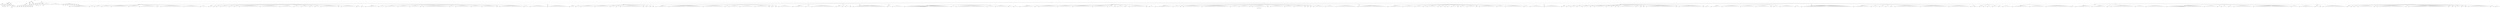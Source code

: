 graph Tree {
	"t0" [label = "TEI"];
	"t1" [label = "teiHeader"];
	"t2" [label = "fileDesc"];
	"t3" [label = "titleStmt"];
	"t4" [label = "title"];
	"t5" [label = "title"];
	"t6" [label = "author"];
	"t7" [label = "idno"];
	"t8" [label = "idno"];
	"t9" [label = "persName"];
	"t10" [label = "forename"];
	"t11" [label = "surname"];
	"t12" [label = "publicationStmt"];
	"t13" [label = "publisher"];
	"t14" [label = "idno"];
	"t15" [label = "idno"];
	"t16" [label = "availability"];
	"t17" [label = "licence"];
	"t18" [label = "ab"];
	"t19" [label = "ref"];
	"t20" [label = "sourceDesc"];
	"t21" [label = "bibl"];
	"t22" [label = "name"];
	"t23" [label = "idno"];
	"t24" [label = "idno"];
	"t25" [label = "availability"];
	"t26" [label = "licence"];
	"t27" [label = "ab"];
	"t28" [label = "ref"];
	"t29" [label = "bibl"];
	"t30" [label = "date"];
	"t31" [label = "date"];
	"t32" [label = "idno"];
	"t33" [label = "profileDesc"];
	"t34" [label = "particDesc"];
	"t35" [label = "listPerson"];
	"t36" [label = "person"];
	"t37" [label = "persName"];
	"t38" [label = "person"];
	"t39" [label = "persName"];
	"t40" [label = "person"];
	"t41" [label = "persName"];
	"t42" [label = "person"];
	"t43" [label = "persName"];
	"t44" [label = "person"];
	"t45" [label = "persName"];
	"t46" [label = "person"];
	"t47" [label = "persName"];
	"t48" [label = "person"];
	"t49" [label = "persName"];
	"t50" [label = "person"];
	"t51" [label = "persName"];
	"t52" [label = "textClass"];
	"t53" [label = "keywords"];
	"t54" [label = "term"];
	"t55" [label = "term"];
	"t56" [label = "classCode"];
	"t57" [label = "revisionDesc"];
	"t58" [label = "listChange"];
	"t59" [label = "change"];
	"t60" [label = "text"];
	"t61" [label = "front"];
	"t62" [label = "docTitle"];
	"t63" [label = "titlePart"];
	"t64" [label = "titlePart"];
	"t65" [label = "docDate"];
	"t66" [label = "docAuthor"];
	"t67" [label = "div"];
	"t68" [label = "div"];
	"t69" [label = "head"];
	"t70" [label = "p"];
	"t71" [label = "p"];
	"t72" [label = "div"];
	"t73" [label = "p"];
	"t74" [label = "div"];
	"t75" [label = "p"];
	"t76" [label = "performance"];
	"t77" [label = "ab"];
	"t78" [label = "div"];
	"t79" [label = "opener"];
	"t80" [label = "salute"];
	"t81" [label = "head"];
	"t82" [label = "p"];
	"t83" [label = "p"];
	"t84" [label = "p"];
	"t85" [label = "p"];
	"t86" [label = "p"];
	"t87" [label = "div"];
	"t88" [label = "head"];
	"t89" [label = "p"];
	"t90" [label = "l"];
	"t91" [label = "l"];
	"t92" [label = "p"];
	"t93" [label = "l"];
	"t94" [label = "p"];
	"t95" [label = "p"];
	"t96" [label = "p"];
	"t97" [label = "castList"];
	"t98" [label = "head"];
	"t99" [label = "castItem"];
	"t100" [label = "role"];
	"t101" [label = "castItem"];
	"t102" [label = "role"];
	"t103" [label = "castItem"];
	"t104" [label = "role"];
	"t105" [label = "castItem"];
	"t106" [label = "role"];
	"t107" [label = "castItem"];
	"t108" [label = "role"];
	"t109" [label = "castItem"];
	"t110" [label = "role"];
	"t111" [label = "castItem"];
	"t112" [label = "role"];
	"t113" [label = "castItem"];
	"t114" [label = "role"];
	"t115" [label = "castItem"];
	"t116" [label = "role"];
	"t117" [label = "body"];
	"t118" [label = "div"];
	"t119" [label = "head"];
	"t120" [label = "div"];
	"t121" [label = "head"];
	"t122" [label = "sp"];
	"t123" [label = "speaker"];
	"t124" [label = "l"];
	"t125" [label = "l"];
	"t126" [label = "l"];
	"t127" [label = "l"];
	"t128" [label = "l"];
	"t129" [label = "l"];
	"t130" [label = "l"];
	"t131" [label = "l"];
	"t132" [label = "l"];
	"t133" [label = "l"];
	"t134" [label = "l"];
	"t135" [label = "l"];
	"t136" [label = "l"];
	"t137" [label = "l"];
	"t138" [label = "l"];
	"t139" [label = "l"];
	"t140" [label = "sp"];
	"t141" [label = "speaker"];
	"t142" [label = "l"];
	"t143" [label = "l"];
	"t144" [label = "l"];
	"t145" [label = "sp"];
	"t146" [label = "speaker"];
	"t147" [label = "l"];
	"t148" [label = "l"];
	"t149" [label = "l"];
	"t150" [label = "l"];
	"t151" [label = "l"];
	"t152" [label = "sp"];
	"t153" [label = "speaker"];
	"t154" [label = "l"];
	"t155" [label = "l"];
	"t156" [label = "l"];
	"t157" [label = "l"];
	"t158" [label = "l"];
	"t159" [label = "l"];
	"t160" [label = "l"];
	"t161" [label = "sp"];
	"t162" [label = "speaker"];
	"t163" [label = "l"];
	"t164" [label = "l"];
	"t165" [label = "l"];
	"t166" [label = "l"];
	"t167" [label = "l"];
	"t168" [label = "l"];
	"t169" [label = "l"];
	"t170" [label = "l"];
	"t171" [label = "l"];
	"t172" [label = "l"];
	"t173" [label = "l"];
	"t174" [label = "l"];
	"t175" [label = "l"];
	"t176" [label = "l"];
	"t177" [label = "sp"];
	"t178" [label = "speaker"];
	"t179" [label = "l"];
	"t180" [label = "l"];
	"t181" [label = "l"];
	"t182" [label = "l"];
	"t183" [label = "l"];
	"t184" [label = "l"];
	"t185" [label = "l"];
	"t186" [label = "l"];
	"t187" [label = "sp"];
	"t188" [label = "speaker"];
	"t189" [label = "l"];
	"t190" [label = "l"];
	"t191" [label = "l"];
	"t192" [label = "l"];
	"t193" [label = "l"];
	"t194" [label = "l"];
	"t195" [label = "l"];
	"t196" [label = "l"];
	"t197" [label = "l"];
	"t198" [label = "l"];
	"t199" [label = "l"];
	"t200" [label = "l"];
	"t201" [label = "l"];
	"t202" [label = "l"];
	"t203" [label = "sp"];
	"t204" [label = "speaker"];
	"t205" [label = "l"];
	"t206" [label = "l"];
	"t207" [label = "sp"];
	"t208" [label = "speaker"];
	"t209" [label = "l"];
	"t210" [label = "l"];
	"t211" [label = "l"];
	"t212" [label = "l"];
	"t213" [label = "l"];
	"t214" [label = "l"];
	"t215" [label = "l"];
	"t216" [label = "l"];
	"t217" [label = "l"];
	"t218" [label = "l"];
	"t219" [label = "l"];
	"t220" [label = "l"];
	"t221" [label = "l"];
	"t222" [label = "l"];
	"t223" [label = "l"];
	"t224" [label = "l"];
	"t225" [label = "l"];
	"t226" [label = "l"];
	"t227" [label = "l"];
	"t228" [label = "sp"];
	"t229" [label = "speaker"];
	"t230" [label = "l"];
	"t231" [label = "l"];
	"t232" [label = "l"];
	"t233" [label = "l"];
	"t234" [label = "l"];
	"t235" [label = "l"];
	"t236" [label = "l"];
	"t237" [label = "l"];
	"t238" [label = "l"];
	"t239" [label = "l"];
	"t240" [label = "l"];
	"t241" [label = "l"];
	"t242" [label = "l"];
	"t243" [label = "sp"];
	"t244" [label = "speaker"];
	"t245" [label = "l"];
	"t246" [label = "l"];
	"t247" [label = "l"];
	"t248" [label = "l"];
	"t249" [label = "l"];
	"t250" [label = "l"];
	"t251" [label = "div"];
	"t252" [label = "head"];
	"t253" [label = "sp"];
	"t254" [label = "speaker"];
	"t255" [label = "l"];
	"t256" [label = "l"];
	"t257" [label = "l"];
	"t258" [label = "sp"];
	"t259" [label = "speaker"];
	"t260" [label = "l"];
	"t261" [label = "sp"];
	"t262" [label = "speaker"];
	"t263" [label = "l"];
	"t264" [label = "l"];
	"t265" [label = "sp"];
	"t266" [label = "speaker"];
	"t267" [label = "l"];
	"t268" [label = "l"];
	"t269" [label = "l"];
	"t270" [label = "l"];
	"t271" [label = "l"];
	"t272" [label = "l"];
	"t273" [label = "sp"];
	"t274" [label = "speaker"];
	"t275" [label = "l"];
	"t276" [label = "l"];
	"t277" [label = "l"];
	"t278" [label = "sp"];
	"t279" [label = "speaker"];
	"t280" [label = "l"];
	"t281" [label = "l"];
	"t282" [label = "l"];
	"t283" [label = "sp"];
	"t284" [label = "speaker"];
	"t285" [label = "l"];
	"t286" [label = "l"];
	"t287" [label = "l"];
	"t288" [label = "l"];
	"t289" [label = "l"];
	"t290" [label = "l"];
	"t291" [label = "l"];
	"t292" [label = "l"];
	"t293" [label = "l"];
	"t294" [label = "l"];
	"t295" [label = "l"];
	"t296" [label = "l"];
	"t297" [label = "l"];
	"t298" [label = "l"];
	"t299" [label = "l"];
	"t300" [label = "l"];
	"t301" [label = "l"];
	"t302" [label = "sp"];
	"t303" [label = "speaker"];
	"t304" [label = "l"];
	"t305" [label = "l"];
	"t306" [label = "l"];
	"t307" [label = "l"];
	"t308" [label = "l"];
	"t309" [label = "l"];
	"t310" [label = "l"];
	"t311" [label = "l"];
	"t312" [label = "l"];
	"t313" [label = "l"];
	"t314" [label = "l"];
	"t315" [label = "l"];
	"t316" [label = "l"];
	"t317" [label = "l"];
	"t318" [label = "l"];
	"t319" [label = "l"];
	"t320" [label = "sp"];
	"t321" [label = "speaker"];
	"t322" [label = "l"];
	"t323" [label = "l"];
	"t324" [label = "l"];
	"t325" [label = "l"];
	"t326" [label = "l"];
	"t327" [label = "l"];
	"t328" [label = "l"];
	"t329" [label = "l"];
	"t330" [label = "l"];
	"t331" [label = "l"];
	"t332" [label = "l"];
	"t333" [label = "sp"];
	"t334" [label = "speaker"];
	"t335" [label = "l"];
	"t336" [label = "l"];
	"t337" [label = "l"];
	"t338" [label = "l"];
	"t339" [label = "l"];
	"t340" [label = "sp"];
	"t341" [label = "speaker"];
	"t342" [label = "l"];
	"t343" [label = "l"];
	"t344" [label = "l"];
	"t345" [label = "l"];
	"t346" [label = "l"];
	"t347" [label = "l"];
	"t348" [label = "sp"];
	"t349" [label = "speaker"];
	"t350" [label = "l"];
	"t351" [label = "l"];
	"t352" [label = "l"];
	"t353" [label = "sp"];
	"t354" [label = "speaker"];
	"t355" [label = "l"];
	"t356" [label = "l"];
	"t357" [label = "l"];
	"t358" [label = "l"];
	"t359" [label = "sp"];
	"t360" [label = "speaker"];
	"t361" [label = "l"];
	"t362" [label = "l"];
	"t363" [label = "l"];
	"t364" [label = "l"];
	"t365" [label = "l"];
	"t366" [label = "l"];
	"t367" [label = "l"];
	"t368" [label = "l"];
	"t369" [label = "l"];
	"t370" [label = "l"];
	"t371" [label = "l"];
	"t372" [label = "l"];
	"t373" [label = "l"];
	"t374" [label = "l"];
	"t375" [label = "sp"];
	"t376" [label = "speaker"];
	"t377" [label = "l"];
	"t378" [label = "sp"];
	"t379" [label = "speaker"];
	"t380" [label = "l"];
	"t381" [label = "l"];
	"t382" [label = "l"];
	"t383" [label = "l"];
	"t384" [label = "l"];
	"t385" [label = "l"];
	"t386" [label = "l"];
	"t387" [label = "l"];
	"t388" [label = "l"];
	"t389" [label = "l"];
	"t390" [label = "l"];
	"t391" [label = "l"];
	"t392" [label = "sp"];
	"t393" [label = "speaker"];
	"t394" [label = "l"];
	"t395" [label = "l"];
	"t396" [label = "l"];
	"t397" [label = "sp"];
	"t398" [label = "speaker"];
	"t399" [label = "l"];
	"t400" [label = "l"];
	"t401" [label = "div"];
	"t402" [label = "head"];
	"t403" [label = "sp"];
	"t404" [label = "speaker"];
	"t405" [label = "l"];
	"t406" [label = "l"];
	"t407" [label = "l"];
	"t408" [label = "l"];
	"t409" [label = "l"];
	"t410" [label = "l"];
	"t411" [label = "l"];
	"t412" [label = "l"];
	"t413" [label = "l"];
	"t414" [label = "l"];
	"t415" [label = "sp"];
	"t416" [label = "speaker"];
	"t417" [label = "l"];
	"t418" [label = "l"];
	"t419" [label = "l"];
	"t420" [label = "l"];
	"t421" [label = "l"];
	"t422" [label = "sp"];
	"t423" [label = "speaker"];
	"t424" [label = "l"];
	"t425" [label = "l"];
	"t426" [label = "l"];
	"t427" [label = "l"];
	"t428" [label = "l"];
	"t429" [label = "l"];
	"t430" [label = "l"];
	"t431" [label = "l"];
	"t432" [label = "l"];
	"t433" [label = "sp"];
	"t434" [label = "speaker"];
	"t435" [label = "l"];
	"t436" [label = "l"];
	"t437" [label = "l"];
	"t438" [label = "l"];
	"t439" [label = "l"];
	"t440" [label = "l"];
	"t441" [label = "l"];
	"t442" [label = "l"];
	"t443" [label = "l"];
	"t444" [label = "sp"];
	"t445" [label = "speaker"];
	"t446" [label = "l"];
	"t447" [label = "l"];
	"t448" [label = "l"];
	"t449" [label = "l"];
	"t450" [label = "l"];
	"t451" [label = "l"];
	"t452" [label = "l"];
	"t453" [label = "l"];
	"t454" [label = "sp"];
	"t455" [label = "speaker"];
	"t456" [label = "l"];
	"t457" [label = "sp"];
	"t458" [label = "speaker"];
	"t459" [label = "l"];
	"t460" [label = "l"];
	"t461" [label = "l"];
	"t462" [label = "l"];
	"t463" [label = "l"];
	"t464" [label = "l"];
	"t465" [label = "l"];
	"t466" [label = "l"];
	"t467" [label = "l"];
	"t468" [label = "l"];
	"t469" [label = "l"];
	"t470" [label = "l"];
	"t471" [label = "l"];
	"t472" [label = "l"];
	"t473" [label = "l"];
	"t474" [label = "l"];
	"t475" [label = "l"];
	"t476" [label = "l"];
	"t477" [label = "l"];
	"t478" [label = "l"];
	"t479" [label = "l"];
	"t480" [label = "l"];
	"t481" [label = "sp"];
	"t482" [label = "speaker"];
	"t483" [label = "l"];
	"t484" [label = "l"];
	"t485" [label = "l"];
	"t486" [label = "l"];
	"t487" [label = "sp"];
	"t488" [label = "speaker"];
	"t489" [label = "l"];
	"t490" [label = "l"];
	"t491" [label = "l"];
	"t492" [label = "l"];
	"t493" [label = "l"];
	"t494" [label = "l"];
	"t495" [label = "l"];
	"t496" [label = "l"];
	"t497" [label = "l"];
	"t498" [label = "l"];
	"t499" [label = "l"];
	"t500" [label = "l"];
	"t501" [label = "sp"];
	"t502" [label = "speaker"];
	"t503" [label = "l"];
	"t504" [label = "l"];
	"t505" [label = "l"];
	"t506" [label = "l"];
	"t507" [label = "l"];
	"t508" [label = "l"];
	"t509" [label = "l"];
	"t510" [label = "l"];
	"t511" [label = "sp"];
	"t512" [label = "speaker"];
	"t513" [label = "l"];
	"t514" [label = "l"];
	"t515" [label = "l"];
	"t516" [label = "l"];
	"t517" [label = "l"];
	"t518" [label = "l"];
	"t519" [label = "l"];
	"t520" [label = "l"];
	"t521" [label = "l"];
	"t522" [label = "l"];
	"t523" [label = "l"];
	"t524" [label = "l"];
	"t525" [label = "sp"];
	"t526" [label = "speaker"];
	"t527" [label = "l"];
	"t528" [label = "sp"];
	"t529" [label = "speaker"];
	"t530" [label = "l"];
	"t531" [label = "l"];
	"t532" [label = "l"];
	"t533" [label = "l"];
	"t534" [label = "l"];
	"t535" [label = "l"];
	"t536" [label = "l"];
	"t537" [label = "l"];
	"t538" [label = "l"];
	"t539" [label = "l"];
	"t540" [label = "l"];
	"t541" [label = "l"];
	"t542" [label = "l"];
	"t543" [label = "l"];
	"t544" [label = "l"];
	"t545" [label = "l"];
	"t546" [label = "l"];
	"t547" [label = "l"];
	"t548" [label = "l"];
	"t549" [label = "l"];
	"t550" [label = "sp"];
	"t551" [label = "speaker"];
	"t552" [label = "l"];
	"t553" [label = "l"];
	"t554" [label = "l"];
	"t555" [label = "l"];
	"t556" [label = "sp"];
	"t557" [label = "speaker"];
	"t558" [label = "l"];
	"t559" [label = "l"];
	"t560" [label = "l"];
	"t561" [label = "l"];
	"t562" [label = "l"];
	"t563" [label = "l"];
	"t564" [label = "l"];
	"t565" [label = "l"];
	"t566" [label = "l"];
	"t567" [label = "l"];
	"t568" [label = "l"];
	"t569" [label = "l"];
	"t570" [label = "l"];
	"t571" [label = "l"];
	"t572" [label = "div"];
	"t573" [label = "head"];
	"t574" [label = "sp"];
	"t575" [label = "speaker"];
	"t576" [label = "l"];
	"t577" [label = "l"];
	"t578" [label = "l"];
	"t579" [label = "l"];
	"t580" [label = "l"];
	"t581" [label = "l"];
	"t582" [label = "l"];
	"t583" [label = "l"];
	"t584" [label = "l"];
	"t585" [label = "l"];
	"t586" [label = "l"];
	"t587" [label = "l"];
	"t588" [label = "l"];
	"t589" [label = "l"];
	"t590" [label = "l"];
	"t591" [label = "l"];
	"t592" [label = "l"];
	"t593" [label = "l"];
	"t594" [label = "div"];
	"t595" [label = "head"];
	"t596" [label = "div"];
	"t597" [label = "head"];
	"t598" [label = "sp"];
	"t599" [label = "speaker"];
	"t600" [label = "l"];
	"t601" [label = "l"];
	"t602" [label = "l"];
	"t603" [label = "l"];
	"t604" [label = "sp"];
	"t605" [label = "speaker"];
	"t606" [label = "l"];
	"t607" [label = "l"];
	"t608" [label = "l"];
	"t609" [label = "sp"];
	"t610" [label = "speaker"];
	"t611" [label = "l"];
	"t612" [label = "l"];
	"t613" [label = "l"];
	"t614" [label = "l"];
	"t615" [label = "l"];
	"t616" [label = "l"];
	"t617" [label = "l"];
	"t618" [label = "l"];
	"t619" [label = "l"];
	"t620" [label = "l"];
	"t621" [label = "l"];
	"t622" [label = "sp"];
	"t623" [label = "speaker"];
	"t624" [label = "l"];
	"t625" [label = "l"];
	"t626" [label = "l"];
	"t627" [label = "l"];
	"t628" [label = "l"];
	"t629" [label = "l"];
	"t630" [label = "l"];
	"t631" [label = "l"];
	"t632" [label = "l"];
	"t633" [label = "l"];
	"t634" [label = "l"];
	"t635" [label = "l"];
	"t636" [label = "sp"];
	"t637" [label = "speaker"];
	"t638" [label = "l"];
	"t639" [label = "l"];
	"t640" [label = "l"];
	"t641" [label = "l"];
	"t642" [label = "sp"];
	"t643" [label = "speaker"];
	"t644" [label = "l"];
	"t645" [label = "l"];
	"t646" [label = "sp"];
	"t647" [label = "speaker"];
	"t648" [label = "l"];
	"t649" [label = "l"];
	"t650" [label = "l"];
	"t651" [label = "l"];
	"t652" [label = "l"];
	"t653" [label = "l"];
	"t654" [label = "l"];
	"t655" [label = "l"];
	"t656" [label = "l"];
	"t657" [label = "l"];
	"t658" [label = "l"];
	"t659" [label = "l"];
	"t660" [label = "l"];
	"t661" [label = "l"];
	"t662" [label = "l"];
	"t663" [label = "l"];
	"t664" [label = "l"];
	"t665" [label = "l"];
	"t666" [label = "l"];
	"t667" [label = "sp"];
	"t668" [label = "speaker"];
	"t669" [label = "l"];
	"t670" [label = "sp"];
	"t671" [label = "speaker"];
	"t672" [label = "l"];
	"t673" [label = "l"];
	"t674" [label = "sp"];
	"t675" [label = "speaker"];
	"t676" [label = "l"];
	"t677" [label = "sp"];
	"t678" [label = "speaker"];
	"t679" [label = "l"];
	"t680" [label = "div"];
	"t681" [label = "head"];
	"t682" [label = "sp"];
	"t683" [label = "speaker"];
	"t684" [label = "l"];
	"t685" [label = "l"];
	"t686" [label = "l"];
	"t687" [label = "l"];
	"t688" [label = "l"];
	"t689" [label = "l"];
	"t690" [label = "l"];
	"t691" [label = "l"];
	"t692" [label = "l"];
	"t693" [label = "l"];
	"t694" [label = "sp"];
	"t695" [label = "speaker"];
	"t696" [label = "l"];
	"t697" [label = "l"];
	"t698" [label = "l"];
	"t699" [label = "l"];
	"t700" [label = "l"];
	"t701" [label = "l"];
	"t702" [label = "l"];
	"t703" [label = "l"];
	"t704" [label = "l"];
	"t705" [label = "l"];
	"t706" [label = "l"];
	"t707" [label = "l"];
	"t708" [label = "l"];
	"t709" [label = "l"];
	"t710" [label = "l"];
	"t711" [label = "l"];
	"t712" [label = "l"];
	"t713" [label = "l"];
	"t714" [label = "l"];
	"t715" [label = "l"];
	"t716" [label = "l"];
	"t717" [label = "l"];
	"t718" [label = "l"];
	"t719" [label = "l"];
	"t720" [label = "l"];
	"t721" [label = "l"];
	"t722" [label = "l"];
	"t723" [label = "l"];
	"t724" [label = "l"];
	"t725" [label = "sp"];
	"t726" [label = "speaker"];
	"t727" [label = "l"];
	"t728" [label = "l"];
	"t729" [label = "l"];
	"t730" [label = "l"];
	"t731" [label = "l"];
	"t732" [label = "l"];
	"t733" [label = "l"];
	"t734" [label = "l"];
	"t735" [label = "l"];
	"t736" [label = "l"];
	"t737" [label = "l"];
	"t738" [label = "l"];
	"t739" [label = "l"];
	"t740" [label = "l"];
	"t741" [label = "l"];
	"t742" [label = "l"];
	"t743" [label = "l"];
	"t744" [label = "l"];
	"t745" [label = "sp"];
	"t746" [label = "speaker"];
	"t747" [label = "l"];
	"t748" [label = "l"];
	"t749" [label = "sp"];
	"t750" [label = "speaker"];
	"t751" [label = "l"];
	"t752" [label = "l"];
	"t753" [label = "l"];
	"t754" [label = "l"];
	"t755" [label = "l"];
	"t756" [label = "l"];
	"t757" [label = "l"];
	"t758" [label = "l"];
	"t759" [label = "sp"];
	"t760" [label = "speaker"];
	"t761" [label = "l"];
	"t762" [label = "l"];
	"t763" [label = "l"];
	"t764" [label = "l"];
	"t765" [label = "l"];
	"t766" [label = "l"];
	"t767" [label = "l"];
	"t768" [label = "l"];
	"t769" [label = "l"];
	"t770" [label = "l"];
	"t771" [label = "l"];
	"t772" [label = "l"];
	"t773" [label = "sp"];
	"t774" [label = "speaker"];
	"t775" [label = "l"];
	"t776" [label = "l"];
	"t777" [label = "l"];
	"t778" [label = "l"];
	"t779" [label = "l"];
	"t780" [label = "l"];
	"t781" [label = "l"];
	"t782" [label = "l"];
	"t783" [label = "l"];
	"t784" [label = "l"];
	"t785" [label = "l"];
	"t786" [label = "sp"];
	"t787" [label = "speaker"];
	"t788" [label = "l"];
	"t789" [label = "sp"];
	"t790" [label = "speaker"];
	"t791" [label = "l"];
	"t792" [label = "l"];
	"t793" [label = "sp"];
	"t794" [label = "speaker"];
	"t795" [label = "l"];
	"t796" [label = "sp"];
	"t797" [label = "speaker"];
	"t798" [label = "l"];
	"t799" [label = "l"];
	"t800" [label = "l"];
	"t801" [label = "l"];
	"t802" [label = "l"];
	"t803" [label = "l"];
	"t804" [label = "l"];
	"t805" [label = "l"];
	"t806" [label = "l"];
	"t807" [label = "l"];
	"t808" [label = "l"];
	"t809" [label = "div"];
	"t810" [label = "head"];
	"t811" [label = "sp"];
	"t812" [label = "speaker"];
	"t813" [label = "l"];
	"t814" [label = "l"];
	"t815" [label = "l"];
	"t816" [label = "l"];
	"t817" [label = "l"];
	"t818" [label = "l"];
	"t819" [label = "l"];
	"t820" [label = "l"];
	"t821" [label = "l"];
	"t822" [label = "l"];
	"t823" [label = "sp"];
	"t824" [label = "speaker"];
	"t825" [label = "l"];
	"t826" [label = "l"];
	"t827" [label = "l"];
	"t828" [label = "l"];
	"t829" [label = "sp"];
	"t830" [label = "speaker"];
	"t831" [label = "l"];
	"t832" [label = "l"];
	"t833" [label = "l"];
	"t834" [label = "l"];
	"t835" [label = "l"];
	"t836" [label = "l"];
	"t837" [label = "l"];
	"t838" [label = "l"];
	"t839" [label = "l"];
	"t840" [label = "l"];
	"t841" [label = "l"];
	"t842" [label = "l"];
	"t843" [label = "l"];
	"t844" [label = "l"];
	"t845" [label = "l"];
	"t846" [label = "l"];
	"t847" [label = "l"];
	"t848" [label = "l"];
	"t849" [label = "l"];
	"t850" [label = "l"];
	"t851" [label = "div"];
	"t852" [label = "head"];
	"t853" [label = "sp"];
	"t854" [label = "speaker"];
	"t855" [label = "l"];
	"t856" [label = "l"];
	"t857" [label = "l"];
	"t858" [label = "l"];
	"t859" [label = "sp"];
	"t860" [label = "speaker"];
	"t861" [label = "l"];
	"t862" [label = "sp"];
	"t863" [label = "speaker"];
	"t864" [label = "l"];
	"t865" [label = "l"];
	"t866" [label = "l"];
	"t867" [label = "sp"];
	"t868" [label = "speaker"];
	"t869" [label = "l"];
	"t870" [label = "div"];
	"t871" [label = "head"];
	"t872" [label = "sp"];
	"t873" [label = "speaker"];
	"t874" [label = "l"];
	"t875" [label = "l"];
	"t876" [label = "l"];
	"t877" [label = "l"];
	"t878" [label = "l"];
	"t879" [label = "l"];
	"t880" [label = "l"];
	"t881" [label = "l"];
	"t882" [label = "l"];
	"t883" [label = "l"];
	"t884" [label = "l"];
	"t885" [label = "l"];
	"t886" [label = "l"];
	"t887" [label = "l"];
	"t888" [label = "l"];
	"t889" [label = "l"];
	"t890" [label = "l"];
	"t891" [label = "l"];
	"t892" [label = "l"];
	"t893" [label = "l"];
	"t894" [label = "l"];
	"t895" [label = "l"];
	"t896" [label = "l"];
	"t897" [label = "l"];
	"t898" [label = "l"];
	"t899" [label = "l"];
	"t900" [label = "l"];
	"t901" [label = "l"];
	"t902" [label = "l"];
	"t903" [label = "div"];
	"t904" [label = "head"];
	"t905" [label = "sp"];
	"t906" [label = "speaker"];
	"t907" [label = "l"];
	"t908" [label = "l"];
	"t909" [label = "l"];
	"t910" [label = "sp"];
	"t911" [label = "speaker"];
	"t912" [label = "l"];
	"t913" [label = "l"];
	"t914" [label = "l"];
	"t915" [label = "l"];
	"t916" [label = "l"];
	"t917" [label = "l"];
	"t918" [label = "l"];
	"t919" [label = "l"];
	"t920" [label = "l"];
	"t921" [label = "div"];
	"t922" [label = "head"];
	"t923" [label = "sp"];
	"t924" [label = "speaker"];
	"t925" [label = "l"];
	"t926" [label = "l"];
	"t927" [label = "l"];
	"t928" [label = "l"];
	"t929" [label = "l"];
	"t930" [label = "l"];
	"t931" [label = "l"];
	"t932" [label = "l"];
	"t933" [label = "l"];
	"t934" [label = "l"];
	"t935" [label = "l"];
	"t936" [label = "l"];
	"t937" [label = "l"];
	"t938" [label = "l"];
	"t939" [label = "l"];
	"t940" [label = "l"];
	"t941" [label = "l"];
	"t942" [label = "l"];
	"t943" [label = "l"];
	"t944" [label = "l"];
	"t945" [label = "l"];
	"t946" [label = "l"];
	"t947" [label = "l"];
	"t948" [label = "l"];
	"t949" [label = "l"];
	"t950" [label = "l"];
	"t951" [label = "l"];
	"t952" [label = "l"];
	"t953" [label = "l"];
	"t954" [label = "l"];
	"t955" [label = "l"];
	"t956" [label = "l"];
	"t957" [label = "l"];
	"t958" [label = "l"];
	"t959" [label = "l"];
	"t960" [label = "l"];
	"t961" [label = "l"];
	"t962" [label = "l"];
	"t963" [label = "l"];
	"t964" [label = "l"];
	"t965" [label = "sp"];
	"t966" [label = "speaker"];
	"t967" [label = "l"];
	"t968" [label = "l"];
	"t969" [label = "l"];
	"t970" [label = "sp"];
	"t971" [label = "speaker"];
	"t972" [label = "l"];
	"t973" [label = "l"];
	"t974" [label = "l"];
	"t975" [label = "l"];
	"t976" [label = "l"];
	"t977" [label = "l"];
	"t978" [label = "l"];
	"t979" [label = "l"];
	"t980" [label = "l"];
	"t981" [label = "l"];
	"t982" [label = "l"];
	"t983" [label = "l"];
	"t984" [label = "l"];
	"t985" [label = "l"];
	"t986" [label = "l"];
	"t987" [label = "l"];
	"t988" [label = "l"];
	"t989" [label = "l"];
	"t990" [label = "l"];
	"t991" [label = "l"];
	"t992" [label = "l"];
	"t993" [label = "l"];
	"t994" [label = "l"];
	"t995" [label = "l"];
	"t996" [label = "l"];
	"t997" [label = "l"];
	"t998" [label = "sp"];
	"t999" [label = "speaker"];
	"t1000" [label = "l"];
	"t1001" [label = "l"];
	"t1002" [label = "l"];
	"t1003" [label = "l"];
	"t1004" [label = "l"];
	"t1005" [label = "l"];
	"t1006" [label = "sp"];
	"t1007" [label = "speaker"];
	"t1008" [label = "l"];
	"t1009" [label = "l"];
	"t1010" [label = "l"];
	"t1011" [label = "l"];
	"t1012" [label = "l"];
	"t1013" [label = "l"];
	"t1014" [label = "l"];
	"t1015" [label = "l"];
	"t1016" [label = "l"];
	"t1017" [label = "l"];
	"t1018" [label = "sp"];
	"t1019" [label = "speaker"];
	"t1020" [label = "l"];
	"t1021" [label = "l"];
	"t1022" [label = "l"];
	"t1023" [label = "sp"];
	"t1024" [label = "speaker"];
	"t1025" [label = "l"];
	"t1026" [label = "l"];
	"t1027" [label = "l"];
	"t1028" [label = "l"];
	"t1029" [label = "div"];
	"t1030" [label = "head"];
	"t1031" [label = "div"];
	"t1032" [label = "head"];
	"t1033" [label = "sp"];
	"t1034" [label = "speaker"];
	"t1035" [label = "l"];
	"t1036" [label = "l"];
	"t1037" [label = "l"];
	"t1038" [label = "l"];
	"t1039" [label = "l"];
	"t1040" [label = "l"];
	"t1041" [label = "l"];
	"t1042" [label = "l"];
	"t1043" [label = "l"];
	"t1044" [label = "l"];
	"t1045" [label = "l"];
	"t1046" [label = "l"];
	"t1047" [label = "sp"];
	"t1048" [label = "speaker"];
	"t1049" [label = "l"];
	"t1050" [label = "l"];
	"t1051" [label = "sp"];
	"t1052" [label = "speaker"];
	"t1053" [label = "l"];
	"t1054" [label = "l"];
	"t1055" [label = "l"];
	"t1056" [label = "l"];
	"t1057" [label = "l"];
	"t1058" [label = "l"];
	"t1059" [label = "l"];
	"t1060" [label = "l"];
	"t1061" [label = "l"];
	"t1062" [label = "l"];
	"t1063" [label = "l"];
	"t1064" [label = "l"];
	"t1065" [label = "l"];
	"t1066" [label = "l"];
	"t1067" [label = "l"];
	"t1068" [label = "sp"];
	"t1069" [label = "speaker"];
	"t1070" [label = "l"];
	"t1071" [label = "l"];
	"t1072" [label = "l"];
	"t1073" [label = "l"];
	"t1074" [label = "l"];
	"t1075" [label = "l"];
	"t1076" [label = "l"];
	"t1077" [label = "l"];
	"t1078" [label = "l"];
	"t1079" [label = "l"];
	"t1080" [label = "l"];
	"t1081" [label = "l"];
	"t1082" [label = "sp"];
	"t1083" [label = "speaker"];
	"t1084" [label = "l"];
	"t1085" [label = "l"];
	"t1086" [label = "l"];
	"t1087" [label = "l"];
	"t1088" [label = "l"];
	"t1089" [label = "l"];
	"t1090" [label = "l"];
	"t1091" [label = "l"];
	"t1092" [label = "l"];
	"t1093" [label = "l"];
	"t1094" [label = "l"];
	"t1095" [label = "l"];
	"t1096" [label = "l"];
	"t1097" [label = "l"];
	"t1098" [label = "l"];
	"t1099" [label = "l"];
	"t1100" [label = "sp"];
	"t1101" [label = "speaker"];
	"t1102" [label = "l"];
	"t1103" [label = "l"];
	"t1104" [label = "l"];
	"t1105" [label = "l"];
	"t1106" [label = "l"];
	"t1107" [label = "l"];
	"t1108" [label = "l"];
	"t1109" [label = "l"];
	"t1110" [label = "l"];
	"t1111" [label = "l"];
	"t1112" [label = "l"];
	"t1113" [label = "l"];
	"t1114" [label = "sp"];
	"t1115" [label = "speaker"];
	"t1116" [label = "l"];
	"t1117" [label = "l"];
	"t1118" [label = "l"];
	"t1119" [label = "l"];
	"t1120" [label = "l"];
	"t1121" [label = "sp"];
	"t1122" [label = "speaker"];
	"t1123" [label = "l"];
	"t1124" [label = "sp"];
	"t1125" [label = "speaker"];
	"t1126" [label = "l"];
	"t1127" [label = "l"];
	"t1128" [label = "l"];
	"t1129" [label = "l"];
	"t1130" [label = "l"];
	"t1131" [label = "sp"];
	"t1132" [label = "speaker"];
	"t1133" [label = "l"];
	"t1134" [label = "l"];
	"t1135" [label = "sp"];
	"t1136" [label = "speaker"];
	"t1137" [label = "l"];
	"t1138" [label = "l"];
	"t1139" [label = "l"];
	"t1140" [label = "l"];
	"t1141" [label = "l"];
	"t1142" [label = "l"];
	"t1143" [label = "l"];
	"t1144" [label = "l"];
	"t1145" [label = "l"];
	"t1146" [label = "l"];
	"t1147" [label = "l"];
	"t1148" [label = "l"];
	"t1149" [label = "l"];
	"t1150" [label = "l"];
	"t1151" [label = "sp"];
	"t1152" [label = "speaker"];
	"t1153" [label = "l"];
	"t1154" [label = "sp"];
	"t1155" [label = "speaker"];
	"t1156" [label = "l"];
	"t1157" [label = "l"];
	"t1158" [label = "l"];
	"t1159" [label = "l"];
	"t1160" [label = "div"];
	"t1161" [label = "head"];
	"t1162" [label = "sp"];
	"t1163" [label = "speaker"];
	"t1164" [label = "l"];
	"t1165" [label = "l"];
	"t1166" [label = "l"];
	"t1167" [label = "l"];
	"t1168" [label = "l"];
	"t1169" [label = "l"];
	"t1170" [label = "l"];
	"t1171" [label = "l"];
	"t1172" [label = "l"];
	"t1173" [label = "l"];
	"t1174" [label = "l"];
	"t1175" [label = "l"];
	"t1176" [label = "l"];
	"t1177" [label = "l"];
	"t1178" [label = "sp"];
	"t1179" [label = "speaker"];
	"t1180" [label = "l"];
	"t1181" [label = "l"];
	"t1182" [label = "l"];
	"t1183" [label = "l"];
	"t1184" [label = "l"];
	"t1185" [label = "sp"];
	"t1186" [label = "speaker"];
	"t1187" [label = "l"];
	"t1188" [label = "sp"];
	"t1189" [label = "speaker"];
	"t1190" [label = "l"];
	"t1191" [label = "l"];
	"t1192" [label = "l"];
	"t1193" [label = "l"];
	"t1194" [label = "l"];
	"t1195" [label = "l"];
	"t1196" [label = "l"];
	"t1197" [label = "l"];
	"t1198" [label = "l"];
	"t1199" [label = "l"];
	"t1200" [label = "l"];
	"t1201" [label = "l"];
	"t1202" [label = "l"];
	"t1203" [label = "l"];
	"t1204" [label = "l"];
	"t1205" [label = "sp"];
	"t1206" [label = "speaker"];
	"t1207" [label = "l"];
	"t1208" [label = "l"];
	"t1209" [label = "l"];
	"t1210" [label = "l"];
	"t1211" [label = "l"];
	"t1212" [label = "l"];
	"t1213" [label = "l"];
	"t1214" [label = "l"];
	"t1215" [label = "l"];
	"t1216" [label = "l"];
	"t1217" [label = "l"];
	"t1218" [label = "l"];
	"t1219" [label = "l"];
	"t1220" [label = "l"];
	"t1221" [label = "l"];
	"t1222" [label = "l"];
	"t1223" [label = "l"];
	"t1224" [label = "l"];
	"t1225" [label = "l"];
	"t1226" [label = "l"];
	"t1227" [label = "l"];
	"t1228" [label = "l"];
	"t1229" [label = "l"];
	"t1230" [label = "l"];
	"t1231" [label = "sp"];
	"t1232" [label = "speaker"];
	"t1233" [label = "l"];
	"t1234" [label = "l"];
	"t1235" [label = "l"];
	"t1236" [label = "l"];
	"t1237" [label = "l"];
	"t1238" [label = "l"];
	"t1239" [label = "sp"];
	"t1240" [label = "speaker"];
	"t1241" [label = "l"];
	"t1242" [label = "l"];
	"t1243" [label = "l"];
	"t1244" [label = "l"];
	"t1245" [label = "l"];
	"t1246" [label = "l"];
	"t1247" [label = "l"];
	"t1248" [label = "l"];
	"t1249" [label = "sp"];
	"t1250" [label = "speaker"];
	"t1251" [label = "l"];
	"t1252" [label = "sp"];
	"t1253" [label = "speaker"];
	"t1254" [label = "l"];
	"t1255" [label = "l"];
	"t1256" [label = "l"];
	"t1257" [label = "l"];
	"t1258" [label = "q"];
	"t1259" [label = "hi"];
	"t1260" [label = "l"];
	"t1261" [label = "q"];
	"t1262" [label = "hi"];
	"t1263" [label = "l"];
	"t1264" [label = "q"];
	"t1265" [label = "hi"];
	"t1266" [label = "l"];
	"t1267" [label = "q"];
	"t1268" [label = "hi"];
	"t1269" [label = "l"];
	"t1270" [label = "l"];
	"t1271" [label = "l"];
	"t1272" [label = "l"];
	"t1273" [label = "l"];
	"t1274" [label = "sp"];
	"t1275" [label = "speaker"];
	"t1276" [label = "l"];
	"t1277" [label = "sp"];
	"t1278" [label = "speaker"];
	"t1279" [label = "l"];
	"t1280" [label = "l"];
	"t1281" [label = "l"];
	"t1282" [label = "l"];
	"t1283" [label = "l"];
	"t1284" [label = "l"];
	"t1285" [label = "l"];
	"t1286" [label = "l"];
	"t1287" [label = "l"];
	"t1288" [label = "l"];
	"t1289" [label = "l"];
	"t1290" [label = "sp"];
	"t1291" [label = "speaker"];
	"t1292" [label = "l"];
	"t1293" [label = "l"];
	"t1294" [label = "l"];
	"t1295" [label = "l"];
	"t1296" [label = "l"];
	"t1297" [label = "l"];
	"t1298" [label = "l"];
	"t1299" [label = "sp"];
	"t1300" [label = "speaker"];
	"t1301" [label = "l"];
	"t1302" [label = "l"];
	"t1303" [label = "l"];
	"t1304" [label = "l"];
	"t1305" [label = "l"];
	"t1306" [label = "l"];
	"t1307" [label = "l"];
	"t1308" [label = "l"];
	"t1309" [label = "sp"];
	"t1310" [label = "speaker"];
	"t1311" [label = "l"];
	"t1312" [label = "sp"];
	"t1313" [label = "speaker"];
	"t1314" [label = "l"];
	"t1315" [label = "sp"];
	"t1316" [label = "speaker"];
	"t1317" [label = "l"];
	"t1318" [label = "sp"];
	"t1319" [label = "speaker"];
	"t1320" [label = "l"];
	"t1321" [label = "l"];
	"t1322" [label = "l"];
	"t1323" [label = "l"];
	"t1324" [label = "l"];
	"t1325" [label = "l"];
	"t1326" [label = "l"];
	"t1327" [label = "l"];
	"t1328" [label = "l"];
	"t1329" [label = "sp"];
	"t1330" [label = "speaker"];
	"t1331" [label = "l"];
	"t1332" [label = "l"];
	"t1333" [label = "l"];
	"t1334" [label = "l"];
	"t1335" [label = "l"];
	"t1336" [label = "l"];
	"t1337" [label = "l"];
	"t1338" [label = "l"];
	"t1339" [label = "sp"];
	"t1340" [label = "speaker"];
	"t1341" [label = "l"];
	"t1342" [label = "l"];
	"t1343" [label = "l"];
	"t1344" [label = "l"];
	"t1345" [label = "l"];
	"t1346" [label = "l"];
	"t1347" [label = "l"];
	"t1348" [label = "l"];
	"t1349" [label = "l"];
	"t1350" [label = "l"];
	"t1351" [label = "l"];
	"t1352" [label = "l"];
	"t1353" [label = "l"];
	"t1354" [label = "l"];
	"t1355" [label = "l"];
	"t1356" [label = "l"];
	"t1357" [label = "l"];
	"t1358" [label = "l"];
	"t1359" [label = "div"];
	"t1360" [label = "head"];
	"t1361" [label = "sp"];
	"t1362" [label = "speaker"];
	"t1363" [label = "l"];
	"t1364" [label = "l"];
	"t1365" [label = "l"];
	"t1366" [label = "l"];
	"t1367" [label = "l"];
	"t1368" [label = "l"];
	"t1369" [label = "l"];
	"t1370" [label = "l"];
	"t1371" [label = "l"];
	"t1372" [label = "l"];
	"t1373" [label = "l"];
	"t1374" [label = "l"];
	"t1375" [label = "l"];
	"t1376" [label = "l"];
	"t1377" [label = "l"];
	"t1378" [label = "l"];
	"t1379" [label = "l"];
	"t1380" [label = "l"];
	"t1381" [label = "l"];
	"t1382" [label = "l"];
	"t1383" [label = "l"];
	"t1384" [label = "l"];
	"t1385" [label = "l"];
	"t1386" [label = "l"];
	"t1387" [label = "l"];
	"t1388" [label = "div"];
	"t1389" [label = "head"];
	"t1390" [label = "sp"];
	"t1391" [label = "speaker"];
	"t1392" [label = "l"];
	"t1393" [label = "l"];
	"t1394" [label = "l"];
	"t1395" [label = "l"];
	"t1396" [label = "l"];
	"t1397" [label = "l"];
	"t1398" [label = "l"];
	"t1399" [label = "l"];
	"t1400" [label = "l"];
	"t1401" [label = "l"];
	"t1402" [label = "l"];
	"t1403" [label = "l"];
	"t1404" [label = "sp"];
	"t1405" [label = "speaker"];
	"t1406" [label = "l"];
	"t1407" [label = "l"];
	"t1408" [label = "l"];
	"t1409" [label = "l"];
	"t1410" [label = "l"];
	"t1411" [label = "l"];
	"t1412" [label = "l"];
	"t1413" [label = "l"];
	"t1414" [label = "l"];
	"t1415" [label = "sp"];
	"t1416" [label = "speaker"];
	"t1417" [label = "l"];
	"t1418" [label = "l"];
	"t1419" [label = "l"];
	"t1420" [label = "l"];
	"t1421" [label = "l"];
	"t1422" [label = "l"];
	"t1423" [label = "sp"];
	"t1424" [label = "speaker"];
	"t1425" [label = "l"];
	"t1426" [label = "l"];
	"t1427" [label = "sp"];
	"t1428" [label = "speaker"];
	"t1429" [label = "l"];
	"t1430" [label = "l"];
	"t1431" [label = "l"];
	"t1432" [label = "l"];
	"t1433" [label = "l"];
	"t1434" [label = "l"];
	"t1435" [label = "l"];
	"t1436" [label = "l"];
	"t1437" [label = "sp"];
	"t1438" [label = "speaker"];
	"t1439" [label = "l"];
	"t1440" [label = "sp"];
	"t1441" [label = "speaker"];
	"t1442" [label = "l"];
	"t1443" [label = "l"];
	"t1444" [label = "sp"];
	"t1445" [label = "speaker"];
	"t1446" [label = "l"];
	"t1447" [label = "sp"];
	"t1448" [label = "speaker"];
	"t1449" [label = "l"];
	"t1450" [label = "l"];
	"t1451" [label = "sp"];
	"t1452" [label = "speaker"];
	"t1453" [label = "l"];
	"t1454" [label = "l"];
	"t1455" [label = "l"];
	"t1456" [label = "l"];
	"t1457" [label = "sp"];
	"t1458" [label = "speaker"];
	"t1459" [label = "l"];
	"t1460" [label = "sp"];
	"t1461" [label = "speaker"];
	"t1462" [label = "l"];
	"t1463" [label = "l"];
	"t1464" [label = "l"];
	"t1465" [label = "l"];
	"t1466" [label = "sp"];
	"t1467" [label = "speaker"];
	"t1468" [label = "l"];
	"t1469" [label = "l"];
	"t1470" [label = "l"];
	"t1471" [label = "l"];
	"t1472" [label = "l"];
	"t1473" [label = "l"];
	"t1474" [label = "l"];
	"t1475" [label = "sp"];
	"t1476" [label = "speaker"];
	"t1477" [label = "l"];
	"t1478" [label = "sp"];
	"t1479" [label = "speaker"];
	"t1480" [label = "l"];
	"t1481" [label = "l"];
	"t1482" [label = "l"];
	"t1483" [label = "l"];
	"t1484" [label = "l"];
	"t1485" [label = "l"];
	"t1486" [label = "l"];
	"t1487" [label = "l"];
	"t1488" [label = "l"];
	"t1489" [label = "l"];
	"t1490" [label = "l"];
	"t1491" [label = "l"];
	"t1492" [label = "l"];
	"t1493" [label = "l"];
	"t1494" [label = "sp"];
	"t1495" [label = "speaker"];
	"t1496" [label = "l"];
	"t1497" [label = "l"];
	"t1498" [label = "l"];
	"t1499" [label = "l"];
	"t1500" [label = "l"];
	"t1501" [label = "l"];
	"t1502" [label = "sp"];
	"t1503" [label = "speaker"];
	"t1504" [label = "l"];
	"t1505" [label = "l"];
	"t1506" [label = "l"];
	"t1507" [label = "l"];
	"t1508" [label = "l"];
	"t1509" [label = "l"];
	"t1510" [label = "l"];
	"t1511" [label = "l"];
	"t1512" [label = "l"];
	"t1513" [label = "l"];
	"t1514" [label = "l"];
	"t1515" [label = "l"];
	"t1516" [label = "l"];
	"t1517" [label = "l"];
	"t1518" [label = "l"];
	"t1519" [label = "sp"];
	"t1520" [label = "speaker"];
	"t1521" [label = "l"];
	"t1522" [label = "l"];
	"t1523" [label = "l"];
	"t1524" [label = "l"];
	"t1525" [label = "sp"];
	"t1526" [label = "speaker"];
	"t1527" [label = "l"];
	"t1528" [label = "l"];
	"t1529" [label = "l"];
	"t1530" [label = "l"];
	"t1531" [label = "l"];
	"t1532" [label = "l"];
	"t1533" [label = "l"];
	"t1534" [label = "l"];
	"t1535" [label = "l"];
	"t1536" [label = "l"];
	"t1537" [label = "l"];
	"t1538" [label = "div"];
	"t1539" [label = "head"];
	"t1540" [label = "sp"];
	"t1541" [label = "speaker"];
	"t1542" [label = "l"];
	"t1543" [label = "l"];
	"t1544" [label = "l"];
	"t1545" [label = "l"];
	"t1546" [label = "l"];
	"t1547" [label = "l"];
	"t1548" [label = "l"];
	"t1549" [label = "l"];
	"t1550" [label = "l"];
	"t1551" [label = "l"];
	"t1552" [label = "l"];
	"t1553" [label = "l"];
	"t1554" [label = "l"];
	"t1555" [label = "l"];
	"t1556" [label = "div"];
	"t1557" [label = "head"];
	"t1558" [label = "div"];
	"t1559" [label = "head"];
	"t1560" [label = "sp"];
	"t1561" [label = "speaker"];
	"t1562" [label = "l"];
	"t1563" [label = "l"];
	"t1564" [label = "l"];
	"t1565" [label = "sp"];
	"t1566" [label = "speaker"];
	"t1567" [label = "l"];
	"t1568" [label = "l"];
	"t1569" [label = "sp"];
	"t1570" [label = "speaker"];
	"t1571" [label = "l"];
	"t1572" [label = "l"];
	"t1573" [label = "l"];
	"t1574" [label = "l"];
	"t1575" [label = "sp"];
	"t1576" [label = "speaker"];
	"t1577" [label = "l"];
	"t1578" [label = "l"];
	"t1579" [label = "l"];
	"t1580" [label = "sp"];
	"t1581" [label = "speaker"];
	"t1582" [label = "l"];
	"t1583" [label = "l"];
	"t1584" [label = "l"];
	"t1585" [label = "l"];
	"t1586" [label = "l"];
	"t1587" [label = "l"];
	"t1588" [label = "sp"];
	"t1589" [label = "speaker"];
	"t1590" [label = "l"];
	"t1591" [label = "l"];
	"t1592" [label = "sp"];
	"t1593" [label = "speaker"];
	"t1594" [label = "l"];
	"t1595" [label = "l"];
	"t1596" [label = "l"];
	"t1597" [label = "l"];
	"t1598" [label = "l"];
	"t1599" [label = "l"];
	"t1600" [label = "l"];
	"t1601" [label = "l"];
	"t1602" [label = "l"];
	"t1603" [label = "sp"];
	"t1604" [label = "speaker"];
	"t1605" [label = "l"];
	"t1606" [label = "l"];
	"t1607" [label = "l"];
	"t1608" [label = "sp"];
	"t1609" [label = "speaker"];
	"t1610" [label = "l"];
	"t1611" [label = "l"];
	"t1612" [label = "sp"];
	"t1613" [label = "speaker"];
	"t1614" [label = "l"];
	"t1615" [label = "sp"];
	"t1616" [label = "speaker"];
	"t1617" [label = "l"];
	"t1618" [label = "l"];
	"t1619" [label = "l"];
	"t1620" [label = "l"];
	"t1621" [label = "l"];
	"t1622" [label = "l"];
	"t1623" [label = "l"];
	"t1624" [label = "l"];
	"t1625" [label = "l"];
	"t1626" [label = "l"];
	"t1627" [label = "l"];
	"t1628" [label = "l"];
	"t1629" [label = "l"];
	"t1630" [label = "l"];
	"t1631" [label = "sp"];
	"t1632" [label = "speaker"];
	"t1633" [label = "l"];
	"t1634" [label = "l"];
	"t1635" [label = "l"];
	"t1636" [label = "sp"];
	"t1637" [label = "speaker"];
	"t1638" [label = "l"];
	"t1639" [label = "sp"];
	"t1640" [label = "speaker"];
	"t1641" [label = "l"];
	"t1642" [label = "sp"];
	"t1643" [label = "speaker"];
	"t1644" [label = "l"];
	"t1645" [label = "l"];
	"t1646" [label = "l"];
	"t1647" [label = "l"];
	"t1648" [label = "l"];
	"t1649" [label = "l"];
	"t1650" [label = "l"];
	"t1651" [label = "l"];
	"t1652" [label = "l"];
	"t1653" [label = "l"];
	"t1654" [label = "l"];
	"t1655" [label = "l"];
	"t1656" [label = "l"];
	"t1657" [label = "l"];
	"t1658" [label = "l"];
	"t1659" [label = "l"];
	"t1660" [label = "l"];
	"t1661" [label = "l"];
	"t1662" [label = "l"];
	"t1663" [label = "l"];
	"t1664" [label = "l"];
	"t1665" [label = "l"];
	"t1666" [label = "l"];
	"t1667" [label = "l"];
	"t1668" [label = "l"];
	"t1669" [label = "sp"];
	"t1670" [label = "speaker"];
	"t1671" [label = "l"];
	"t1672" [label = "sp"];
	"t1673" [label = "speaker"];
	"t1674" [label = "l"];
	"t1675" [label = "l"];
	"t1676" [label = "l"];
	"t1677" [label = "l"];
	"t1678" [label = "l"];
	"t1679" [label = "l"];
	"t1680" [label = "l"];
	"t1681" [label = "l"];
	"t1682" [label = "l"];
	"t1683" [label = "l"];
	"t1684" [label = "l"];
	"t1685" [label = "l"];
	"t1686" [label = "l"];
	"t1687" [label = "l"];
	"t1688" [label = "l"];
	"t1689" [label = "l"];
	"t1690" [label = "l"];
	"t1691" [label = "l"];
	"t1692" [label = "l"];
	"t1693" [label = "l"];
	"t1694" [label = "sp"];
	"t1695" [label = "speaker"];
	"t1696" [label = "l"];
	"t1697" [label = "sp"];
	"t1698" [label = "speaker"];
	"t1699" [label = "l"];
	"t1700" [label = "l"];
	"t1701" [label = "l"];
	"t1702" [label = "div"];
	"t1703" [label = "head"];
	"t1704" [label = "sp"];
	"t1705" [label = "speaker"];
	"t1706" [label = "l"];
	"t1707" [label = "l"];
	"t1708" [label = "l"];
	"t1709" [label = "l"];
	"t1710" [label = "l"];
	"t1711" [label = "l"];
	"t1712" [label = "l"];
	"t1713" [label = "l"];
	"t1714" [label = "sp"];
	"t1715" [label = "speaker"];
	"t1716" [label = "l"];
	"t1717" [label = "l"];
	"t1718" [label = "l"];
	"t1719" [label = "l"];
	"t1720" [label = "l"];
	"t1721" [label = "l"];
	"t1722" [label = "l"];
	"t1723" [label = "l"];
	"t1724" [label = "l"];
	"t1725" [label = "l"];
	"t1726" [label = "l"];
	"t1727" [label = "l"];
	"t1728" [label = "l"];
	"t1729" [label = "l"];
	"t1730" [label = "l"];
	"t1731" [label = "sp"];
	"t1732" [label = "speaker"];
	"t1733" [label = "l"];
	"t1734" [label = "l"];
	"t1735" [label = "l"];
	"t1736" [label = "l"];
	"t1737" [label = "l"];
	"t1738" [label = "l"];
	"t1739" [label = "l"];
	"t1740" [label = "l"];
	"t1741" [label = "l"];
	"t1742" [label = "l"];
	"t1743" [label = "l"];
	"t1744" [label = "l"];
	"t1745" [label = "sp"];
	"t1746" [label = "speaker"];
	"t1747" [label = "l"];
	"t1748" [label = "l"];
	"t1749" [label = "l"];
	"t1750" [label = "l"];
	"t1751" [label = "l"];
	"t1752" [label = "l"];
	"t1753" [label = "l"];
	"t1754" [label = "l"];
	"t1755" [label = "l"];
	"t1756" [label = "l"];
	"t1757" [label = "l"];
	"t1758" [label = "l"];
	"t1759" [label = "sp"];
	"t1760" [label = "speaker"];
	"t1761" [label = "l"];
	"t1762" [label = "sp"];
	"t1763" [label = "speaker"];
	"t1764" [label = "l"];
	"t1765" [label = "l"];
	"t1766" [label = "l"];
	"t1767" [label = "l"];
	"t1768" [label = "sp"];
	"t1769" [label = "speaker"];
	"t1770" [label = "l"];
	"t1771" [label = "l"];
	"t1772" [label = "l"];
	"t1773" [label = "l"];
	"t1774" [label = "l"];
	"t1775" [label = "l"];
	"t1776" [label = "l"];
	"t1777" [label = "l"];
	"t1778" [label = "l"];
	"t1779" [label = "l"];
	"t1780" [label = "l"];
	"t1781" [label = "l"];
	"t1782" [label = "sp"];
	"t1783" [label = "speaker"];
	"t1784" [label = "l"];
	"t1785" [label = "l"];
	"t1786" [label = "l"];
	"t1787" [label = "l"];
	"t1788" [label = "div"];
	"t1789" [label = "head"];
	"t1790" [label = "sp"];
	"t1791" [label = "speaker"];
	"t1792" [label = "l"];
	"t1793" [label = "l"];
	"t1794" [label = "l"];
	"t1795" [label = "l"];
	"t1796" [label = "l"];
	"t1797" [label = "l"];
	"t1798" [label = "l"];
	"t1799" [label = "l"];
	"t1800" [label = "l"];
	"t1801" [label = "l"];
	"t1802" [label = "l"];
	"t1803" [label = "l"];
	"t1804" [label = "l"];
	"t1805" [label = "l"];
	"t1806" [label = "l"];
	"t1807" [label = "l"];
	"t1808" [label = "l"];
	"t1809" [label = "l"];
	"t1810" [label = "l"];
	"t1811" [label = "l"];
	"t1812" [label = "l"];
	"t1813" [label = "l"];
	"t1814" [label = "l"];
	"t1815" [label = "l"];
	"t1816" [label = "l"];
	"t1817" [label = "l"];
	"t1818" [label = "l"];
	"t1819" [label = "l"];
	"t1820" [label = "l"];
	"t1821" [label = "l"];
	"t1822" [label = "l"];
	"t1823" [label = "l"];
	"t1824" [label = "l"];
	"t1825" [label = "l"];
	"t1826" [label = "l"];
	"t1827" [label = "l"];
	"t1828" [label = "l"];
	"t1829" [label = "l"];
	"t1830" [label = "l"];
	"t1831" [label = "l"];
	"t1832" [label = "l"];
	"t1833" [label = "l"];
	"t1834" [label = "l"];
	"t1835" [label = "l"];
	"t1836" [label = "l"];
	"t1837" [label = "div"];
	"t1838" [label = "head"];
	"t1839" [label = "sp"];
	"t1840" [label = "speaker"];
	"t1841" [label = "l"];
	"t1842" [label = "l"];
	"t1843" [label = "l"];
	"t1844" [label = "l"];
	"t1845" [label = "l"];
	"t1846" [label = "l"];
	"t1847" [label = "l"];
	"t1848" [label = "l"];
	"t1849" [label = "l"];
	"t1850" [label = "l"];
	"t1851" [label = "l"];
	"t1852" [label = "l"];
	"t1853" [label = "l"];
	"t1854" [label = "l"];
	"t1855" [label = "sp"];
	"t1856" [label = "speaker"];
	"t1857" [label = "l"];
	"t1858" [label = "l"];
	"t1859" [label = "l"];
	"t1860" [label = "l"];
	"t1861" [label = "l"];
	"t1862" [label = "l"];
	"t1863" [label = "sp"];
	"t1864" [label = "speaker"];
	"t1865" [label = "l"];
	"t1866" [label = "l"];
	"t1867" [label = "l"];
	"t1868" [label = "l"];
	"t1869" [label = "sp"];
	"t1870" [label = "speaker"];
	"t1871" [label = "l"];
	"t1872" [label = "l"];
	"t1873" [label = "l"];
	"t1874" [label = "sp"];
	"t1875" [label = "speaker"];
	"t1876" [label = "l"];
	"t1877" [label = "l"];
	"t1878" [label = "sp"];
	"t1879" [label = "speaker"];
	"t1880" [label = "l"];
	"t1881" [label = "l"];
	"t1882" [label = "l"];
	"t1883" [label = "l"];
	"t1884" [label = "l"];
	"t1885" [label = "l"];
	"t1886" [label = "l"];
	"t1887" [label = "l"];
	"t1888" [label = "l"];
	"t1889" [label = "l"];
	"t1890" [label = "l"];
	"t1891" [label = "l"];
	"t1892" [label = "l"];
	"t1893" [label = "l"];
	"t1894" [label = "l"];
	"t1895" [label = "l"];
	"t1896" [label = "l"];
	"t1897" [label = "l"];
	"t1898" [label = "l"];
	"t1899" [label = "l"];
	"t1900" [label = "l"];
	"t1901" [label = "sp"];
	"t1902" [label = "speaker"];
	"t1903" [label = "l"];
	"t1904" [label = "l"];
	"t1905" [label = "l"];
	"t1906" [label = "l"];
	"t1907" [label = "l"];
	"t1908" [label = "l"];
	"t1909" [label = "l"];
	"t1910" [label = "l"];
	"t1911" [label = "l"];
	"t1912" [label = "l"];
	"t1913" [label = "l"];
	"t1914" [label = "l"];
	"t1915" [label = "l"];
	"t1916" [label = "l"];
	"t1917" [label = "l"];
	"t1918" [label = "l"];
	"t1919" [label = "l"];
	"t1920" [label = "l"];
	"t1921" [label = "l"];
	"t1922" [label = "l"];
	"t1923" [label = "l"];
	"t1924" [label = "l"];
	"t1925" [label = "l"];
	"t1926" [label = "l"];
	"t1927" [label = "sp"];
	"t1928" [label = "speaker"];
	"t1929" [label = "l"];
	"t1930" [label = "l"];
	"t1931" [label = "l"];
	"t1932" [label = "l"];
	"t1933" [label = "l"];
	"t1934" [label = "l"];
	"t1935" [label = "l"];
	"t1936" [label = "l"];
	"t1937" [label = "l"];
	"t1938" [label = "l"];
	"t1939" [label = "l"];
	"t1940" [label = "l"];
	"t1941" [label = "l"];
	"t1942" [label = "l"];
	"t1943" [label = "l"];
	"t1944" [label = "l"];
	"t1945" [label = "l"];
	"t1946" [label = "l"];
	"t1947" [label = "sp"];
	"t1948" [label = "speaker"];
	"t1949" [label = "l"];
	"t1950" [label = "l"];
	"t1951" [label = "stage"];
	"t1952" [label = "l"];
	"t1953" [label = "l"];
	"t1954" [label = "l"];
	"t1955" [label = "div"];
	"t1956" [label = "head"];
	"t1957" [label = "sp"];
	"t1958" [label = "speaker"];
	"t1959" [label = "l"];
	"t1960" [label = "l"];
	"t1961" [label = "sp"];
	"t1962" [label = "speaker"];
	"t1963" [label = "l"];
	"t1964" [label = "l"];
	"t1965" [label = "sp"];
	"t1966" [label = "speaker"];
	"t1967" [label = "l"];
	"t1968" [label = "l"];
	"t1969" [label = "l"];
	"t1970" [label = "sp"];
	"t1971" [label = "speaker"];
	"t1972" [label = "l"];
	"t1973" [label = "l"];
	"t1974" [label = "l"];
	"t1975" [label = "l"];
	"t1976" [label = "sp"];
	"t1977" [label = "speaker"];
	"t1978" [label = "l"];
	"t1979" [label = "l"];
	"t1980" [label = "sp"];
	"t1981" [label = "speaker"];
	"t1982" [label = "l"];
	"t1983" [label = "l"];
	"t1984" [label = "l"];
	"t1985" [label = "l"];
	"t1986" [label = "l"];
	"t1987" [label = "l"];
	"t1988" [label = "l"];
	"t1989" [label = "div"];
	"t1990" [label = "head"];
	"t1991" [label = "sp"];
	"t1992" [label = "speaker"];
	"t1993" [label = "l"];
	"t1994" [label = "l"];
	"t1995" [label = "l"];
	"t1996" [label = "l"];
	"t1997" [label = "l"];
	"t1998" [label = "l"];
	"t1999" [label = "l"];
	"t2000" [label = "l"];
	"t2001" [label = "l"];
	"t2002" [label = "l"];
	"t2003" [label = "l"];
	"t2004" [label = "l"];
	"t2005" [label = "l"];
	"t2006" [label = "l"];
	"t2007" [label = "sp"];
	"t2008" [label = "speaker"];
	"t2009" [label = "l"];
	"t2010" [label = "l"];
	"t2011" [label = "l"];
	"t2012" [label = "l"];
	"t2013" [label = "l"];
	"t2014" [label = "l"];
	"t2015" [label = "l"];
	"t2016" [label = "l"];
	"t2017" [label = "l"];
	"t2018" [label = "l"];
	"t2019" [label = "l"];
	"t2020" [label = "l"];
	"t2021" [label = "l"];
	"t2022" [label = "sp"];
	"t2023" [label = "speaker"];
	"t2024" [label = "l"];
	"t2025" [label = "l"];
	"t2026" [label = "l"];
	"t2027" [label = "l"];
	"t2028" [label = "l"];
	"t2029" [label = "l"];
	"t2030" [label = "l"];
	"t2031" [label = "l"];
	"t2032" [label = "l"];
	"t2033" [label = "l"];
	"t2034" [label = "l"];
	"t2035" [label = "l"];
	"t2036" [label = "l"];
	"t2037" [label = "l"];
	"t2038" [label = "l"];
	"t2039" [label = "l"];
	"t2040" [label = "l"];
	"t2041" [label = "l"];
	"t2042" [label = "l"];
	"t2043" [label = "l"];
	"t2044" [label = "stage"];
	"t2045" [label = "sp"];
	"t2046" [label = "speaker"];
	"t2047" [label = "l"];
	"t2048" [label = "l"];
	"t2049" [label = "div"];
	"t2050" [label = "head"];
	"t2051" [label = "div"];
	"t2052" [label = "head"];
	"t2053" [label = "sp"];
	"t2054" [label = "speaker"];
	"t2055" [label = "l"];
	"t2056" [label = "l"];
	"t2057" [label = "l"];
	"t2058" [label = "l"];
	"t2059" [label = "l"];
	"t2060" [label = "l"];
	"t2061" [label = "l"];
	"t2062" [label = "l"];
	"t2063" [label = "l"];
	"t2064" [label = "l"];
	"t2065" [label = "l"];
	"t2066" [label = "l"];
	"t2067" [label = "l"];
	"t2068" [label = "div"];
	"t2069" [label = "head"];
	"t2070" [label = "sp"];
	"t2071" [label = "speaker"];
	"t2072" [label = "l"];
	"t2073" [label = "l"];
	"t2074" [label = "l"];
	"t2075" [label = "l"];
	"t2076" [label = "l"];
	"t2077" [label = "l"];
	"t2078" [label = "l"];
	"t2079" [label = "l"];
	"t2080" [label = "l"];
	"t2081" [label = "l"];
	"t2082" [label = "l"];
	"t2083" [label = "l"];
	"t2084" [label = "sp"];
	"t2085" [label = "speaker"];
	"t2086" [label = "l"];
	"t2087" [label = "l"];
	"t2088" [label = "sp"];
	"t2089" [label = "speaker"];
	"t2090" [label = "l"];
	"t2091" [label = "l"];
	"t2092" [label = "l"];
	"t2093" [label = "l"];
	"t2094" [label = "l"];
	"t2095" [label = "l"];
	"t2096" [label = "l"];
	"t2097" [label = "l"];
	"t2098" [label = "l"];
	"t2099" [label = "l"];
	"t2100" [label = "l"];
	"t2101" [label = "l"];
	"t2102" [label = "l"];
	"t2103" [label = "l"];
	"t2104" [label = "l"];
	"t2105" [label = "l"];
	"t2106" [label = "l"];
	"t2107" [label = "l"];
	"t2108" [label = "l"];
	"t2109" [label = "l"];
	"t2110" [label = "sp"];
	"t2111" [label = "speaker"];
	"t2112" [label = "l"];
	"t2113" [label = "l"];
	"t2114" [label = "l"];
	"t2115" [label = "l"];
	"t2116" [label = "l"];
	"t2117" [label = "l"];
	"t2118" [label = "l"];
	"t2119" [label = "l"];
	"t2120" [label = "sp"];
	"t2121" [label = "speaker"];
	"t2122" [label = "l"];
	"t2123" [label = "l"];
	"t2124" [label = "l"];
	"t2125" [label = "l"];
	"t2126" [label = "l"];
	"t2127" [label = "l"];
	"t2128" [label = "l"];
	"t2129" [label = "l"];
	"t2130" [label = "l"];
	"t2131" [label = "l"];
	"t2132" [label = "l"];
	"t2133" [label = "l"];
	"t2134" [label = "l"];
	"t2135" [label = "l"];
	"t2136" [label = "l"];
	"t2137" [label = "l"];
	"t2138" [label = "l"];
	"t2139" [label = "div"];
	"t2140" [label = "head"];
	"t2141" [label = "sp"];
	"t2142" [label = "speaker"];
	"t2143" [label = "l"];
	"t2144" [label = "l"];
	"t2145" [label = "l"];
	"t2146" [label = "l"];
	"t2147" [label = "l"];
	"t2148" [label = "l"];
	"t2149" [label = "l"];
	"t2150" [label = "l"];
	"t2151" [label = "l"];
	"t2152" [label = "l"];
	"t2153" [label = "l"];
	"t2154" [label = "l"];
	"t2155" [label = "l"];
	"t2156" [label = "l"];
	"t2157" [label = "l"];
	"t2158" [label = "l"];
	"t2159" [label = "l"];
	"t2160" [label = "l"];
	"t2161" [label = "l"];
	"t2162" [label = "l"];
	"t2163" [label = "l"];
	"t2164" [label = "l"];
	"t2165" [label = "l"];
	"t2166" [label = "l"];
	"t2167" [label = "l"];
	"t2168" [label = "l"];
	"t2169" [label = "l"];
	"t2170" [label = "l"];
	"t2171" [label = "l"];
	"t2172" [label = "l"];
	"t2173" [label = "l"];
	"t2174" [label = "l"];
	"t2175" [label = "sp"];
	"t2176" [label = "speaker"];
	"t2177" [label = "l"];
	"t2178" [label = "l"];
	"t2179" [label = "l"];
	"t2180" [label = "l"];
	"t2181" [label = "l"];
	"t2182" [label = "l"];
	"t2183" [label = "l"];
	"t2184" [label = "l"];
	"t2185" [label = "l"];
	"t2186" [label = "l"];
	"t2187" [label = "sp"];
	"t2188" [label = "speaker"];
	"t2189" [label = "l"];
	"t2190" [label = "l"];
	"t2191" [label = "sp"];
	"t2192" [label = "speaker"];
	"t2193" [label = "l"];
	"t2194" [label = "l"];
	"t2195" [label = "l"];
	"t2196" [label = "l"];
	"t2197" [label = "l"];
	"t2198" [label = "sp"];
	"t2199" [label = "speaker"];
	"t2200" [label = "l"];
	"t2201" [label = "l"];
	"t2202" [label = "l"];
	"t2203" [label = "sp"];
	"t2204" [label = "speaker"];
	"t2205" [label = "l"];
	"t2206" [label = "l"];
	"t2207" [label = "l"];
	"t2208" [label = "l"];
	"t2209" [label = "l"];
	"t2210" [label = "l"];
	"t2211" [label = "l"];
	"t2212" [label = "l"];
	"t2213" [label = "l"];
	"t2214" [label = "l"];
	"t2215" [label = "l"];
	"t2216" [label = "l"];
	"t2217" [label = "l"];
	"t2218" [label = "l"];
	"t2219" [label = "l"];
	"t2220" [label = "l"];
	"t2221" [label = "sp"];
	"t2222" [label = "speaker"];
	"t2223" [label = "l"];
	"t2224" [label = "l"];
	"t2225" [label = "l"];
	"t2226" [label = "l"];
	"t2227" [label = "l"];
	"t2228" [label = "l"];
	"t2229" [label = "l"];
	"t2230" [label = "l"];
	"t2231" [label = "l"];
	"t2232" [label = "l"];
	"t2233" [label = "l"];
	"t2234" [label = "l"];
	"t2235" [label = "l"];
	"t2236" [label = "l"];
	"t2237" [label = "l"];
	"t2238" [label = "l"];
	"t2239" [label = "l"];
	"t2240" [label = "l"];
	"t2241" [label = "l"];
	"t2242" [label = "l"];
	"t2243" [label = "l"];
	"t2244" [label = "l"];
	"t2245" [label = "l"];
	"t2246" [label = "l"];
	"t2247" [label = "l"];
	"t2248" [label = "l"];
	"t2249" [label = "l"];
	"t2250" [label = "l"];
	"t2251" [label = "l"];
	"t2252" [label = "l"];
	"t2253" [label = "l"];
	"t2254" [label = "l"];
	"t2255" [label = "sp"];
	"t2256" [label = "speaker"];
	"t2257" [label = "l"];
	"t2258" [label = "l"];
	"t2259" [label = "l"];
	"t2260" [label = "l"];
	"t2261" [label = "l"];
	"t2262" [label = "l"];
	"t2263" [label = "sp"];
	"t2264" [label = "speaker"];
	"t2265" [label = "l"];
	"t2266" [label = "l"];
	"t2267" [label = "l"];
	"t2268" [label = "l"];
	"t2269" [label = "stage"];
	"t2270" [label = "l"];
	"t2271" [label = "l"];
	"t2272" [label = "l"];
	"t2273" [label = "l"];
	"t2274" [label = "l"];
	"t2275" [label = "l"];
	"t2276" [label = "l"];
	"t2277" [label = "div"];
	"t2278" [label = "head"];
	"t2279" [label = "sp"];
	"t2280" [label = "speaker"];
	"t2281" [label = "l"];
	"t2282" [label = "l"];
	"t2283" [label = "l"];
	"t2284" [label = "sp"];
	"t2285" [label = "speaker"];
	"t2286" [label = "l"];
	"t2287" [label = "sp"];
	"t2288" [label = "speaker"];
	"t2289" [label = "l"];
	"t2290" [label = "l"];
	"t2291" [label = "l"];
	"t2292" [label = "l"];
	"t2293" [label = "l"];
	"t2294" [label = "l"];
	"t2295" [label = "l"];
	"t2296" [label = "l"];
	"t2297" [label = "l"];
	"t2298" [label = "l"];
	"t2299" [label = "l"];
	"t2300" [label = "l"];
	"t2301" [label = "l"];
	"t2302" [label = "l"];
	"t2303" [label = "l"];
	"t2304" [label = "l"];
	"t2305" [label = "l"];
	"t2306" [label = "l"];
	"t2307" [label = "l"];
	"t2308" [label = "l"];
	"t2309" [label = "div"];
	"t2310" [label = "head"];
	"t2311" [label = "sp"];
	"t2312" [label = "speaker"];
	"t2313" [label = "l"];
	"t2314" [label = "l"];
	"t2315" [label = "sp"];
	"t2316" [label = "speaker"];
	"t2317" [label = "l"];
	"t2318" [label = "sp"];
	"t2319" [label = "speaker"];
	"t2320" [label = "l"];
	"t2321" [label = "l"];
	"t2322" [label = "sp"];
	"t2323" [label = "speaker"];
	"t2324" [label = "l"];
	"t2325" [label = "l"];
	"t2326" [label = "l"];
	"t2327" [label = "l"];
	"t2328" [label = "l"];
	"t2329" [label = "l"];
	"t2330" [label = "l"];
	"t2331" [label = "l"];
	"t2332" [label = "l"];
	"t2333" [label = "l"];
	"t2334" [label = "l"];
	"t2335" [label = "l"];
	"t2336" [label = "l"];
	"t2337" [label = "sp"];
	"t2338" [label = "speaker"];
	"t2339" [label = "l"];
	"t2340" [label = "sp"];
	"t2341" [label = "speaker"];
	"t2342" [label = "l"];
	"t2343" [label = "l"];
	"t2344" [label = "l"];
	"t2345" [label = "l"];
	"t2346" [label = "l"];
	"t2347" [label = "l"];
	"t2348" [label = "l"];
	"t2349" [label = "l"];
	"t2350" [label = "l"];
	"t2351" [label = "l"];
	"t2352" [label = "l"];
	"t2353" [label = "l"];
	"t2354" [label = "l"];
	"t2355" [label = "l"];
	"t2356" [label = "l"];
	"t2357" [label = "l"];
	"t2358" [label = "l"];
	"t2359" [label = "l"];
	"t2360" [label = "l"];
	"t2361" [label = "l"];
	"t2362" [label = "l"];
	"t2363" [label = "l"];
	"t2364" [label = "l"];
	"t2365" [label = "l"];
	"t2366" [label = "sp"];
	"t2367" [label = "speaker"];
	"t2368" [label = "l"];
	"t2369" [label = "sp"];
	"t2370" [label = "speaker"];
	"t2371" [label = "l"];
	"t2372" [label = "l"];
	"t2373" [label = "l"];
	"t2374" [label = "l"];
	"t2375" [label = "l"];
	"t2376" [label = "l"];
	"t2377" [label = "l"];
	"t2378" [label = "l"];
	"t2379" [label = "l"];
	"t2380" [label = "l"];
	"t2381" [label = "l"];
	"t2382" [label = "l"];
	"t2383" [label = "l"];
	"t2384" [label = "l"];
	"t2385" [label = "l"];
	"t2386" [label = "l"];
	"t2387" [label = "l"];
	"t2388" [label = "l"];
	"t2389" [label = "l"];
	"t2390" [label = "l"];
	"t2391" [label = "l"];
	"t2392" [label = "l"];
	"t2393" [label = "l"];
	"t2394" [label = "l"];
	"t2395" [label = "l"];
	"t2396" [label = "l"];
	"t2397" [label = "l"];
	"t2398" [label = "l"];
	"t2399" [label = "l"];
	"t2400" [label = "l"];
	"t2401" [label = "l"];
	"t2402" [label = "l"];
	"t2403" [label = "l"];
	"t2404" [label = "l"];
	"t2405" [label = "sp"];
	"t2406" [label = "speaker"];
	"t2407" [label = "l"];
	"t2408" [label = "l"];
	"t2409" [label = "sp"];
	"t2410" [label = "speaker"];
	"t2411" [label = "l"];
	"t2412" [label = "sp"];
	"t2413" [label = "speaker"];
	"t2414" [label = "l"];
	"t2415" [label = "l"];
	"t2416" [label = "l"];
	"t2417" [label = "l"];
	"t2418" [label = "sp"];
	"t2419" [label = "speaker"];
	"t2420" [label = "l"];
	"t2421" [label = "l"];
	"t2422" [label = "sp"];
	"t2423" [label = "speaker"];
	"t2424" [label = "l"];
	"t2425" [label = "sp"];
	"t2426" [label = "speaker"];
	"t2427" [label = "l"];
	"t2428" [label = "l"];
	"t2429" [label = "l"];
	"t2430" [label = "l"];
	"t2431" [label = "l"];
	"t2432" [label = "l"];
	"t2433" [label = "l"];
	"t2434" [label = "l"];
	"t2435" [label = "l"];
	"t2436" [label = "l"];
	"t2437" [label = "l"];
	"t2438" [label = "l"];
	"t2439" [label = "l"];
	"t2440" [label = "l"];
	"t2441" [label = "l"];
	"t2442" [label = "l"];
	"t2443" [label = "l"];
	"t2444" [label = "l"];
	"t2445" [label = "sp"];
	"t2446" [label = "speaker"];
	"t2447" [label = "l"];
	"t2448" [label = "l"];
	"t2449" [label = "stage"];
	"t2450" [label = "sp"];
	"t2451" [label = "speaker"];
	"t2452" [label = "l"];
	"t2453" [label = "l"];
	"t2454" [label = "l"];
	"t0" -- "t1";
	"t1" -- "t2";
	"t2" -- "t3";
	"t3" -- "t4";
	"t3" -- "t5";
	"t3" -- "t6";
	"t6" -- "t7";
	"t6" -- "t8";
	"t6" -- "t9";
	"t9" -- "t10";
	"t9" -- "t11";
	"t2" -- "t12";
	"t12" -- "t13";
	"t12" -- "t14";
	"t12" -- "t15";
	"t12" -- "t16";
	"t16" -- "t17";
	"t17" -- "t18";
	"t17" -- "t19";
	"t2" -- "t20";
	"t20" -- "t21";
	"t21" -- "t22";
	"t21" -- "t23";
	"t21" -- "t24";
	"t21" -- "t25";
	"t25" -- "t26";
	"t26" -- "t27";
	"t26" -- "t28";
	"t21" -- "t29";
	"t29" -- "t30";
	"t29" -- "t31";
	"t29" -- "t32";
	"t1" -- "t33";
	"t33" -- "t34";
	"t34" -- "t35";
	"t35" -- "t36";
	"t36" -- "t37";
	"t35" -- "t38";
	"t38" -- "t39";
	"t35" -- "t40";
	"t40" -- "t41";
	"t35" -- "t42";
	"t42" -- "t43";
	"t35" -- "t44";
	"t44" -- "t45";
	"t35" -- "t46";
	"t46" -- "t47";
	"t35" -- "t48";
	"t48" -- "t49";
	"t35" -- "t50";
	"t50" -- "t51";
	"t33" -- "t52";
	"t52" -- "t53";
	"t53" -- "t54";
	"t53" -- "t55";
	"t52" -- "t56";
	"t1" -- "t57";
	"t57" -- "t58";
	"t58" -- "t59";
	"t0" -- "t60";
	"t60" -- "t61";
	"t61" -- "t62";
	"t62" -- "t63";
	"t62" -- "t64";
	"t61" -- "t65";
	"t61" -- "t66";
	"t61" -- "t67";
	"t67" -- "t68";
	"t68" -- "t69";
	"t68" -- "t70";
	"t68" -- "t71";
	"t67" -- "t72";
	"t72" -- "t73";
	"t67" -- "t74";
	"t74" -- "t75";
	"t61" -- "t76";
	"t76" -- "t77";
	"t61" -- "t78";
	"t78" -- "t79";
	"t79" -- "t80";
	"t78" -- "t81";
	"t78" -- "t82";
	"t78" -- "t83";
	"t78" -- "t84";
	"t78" -- "t85";
	"t78" -- "t86";
	"t61" -- "t87";
	"t87" -- "t88";
	"t87" -- "t89";
	"t87" -- "t90";
	"t87" -- "t91";
	"t87" -- "t92";
	"t87" -- "t93";
	"t87" -- "t94";
	"t87" -- "t95";
	"t87" -- "t96";
	"t61" -- "t97";
	"t97" -- "t98";
	"t97" -- "t99";
	"t99" -- "t100";
	"t97" -- "t101";
	"t101" -- "t102";
	"t97" -- "t103";
	"t103" -- "t104";
	"t97" -- "t105";
	"t105" -- "t106";
	"t97" -- "t107";
	"t107" -- "t108";
	"t97" -- "t109";
	"t109" -- "t110";
	"t97" -- "t111";
	"t111" -- "t112";
	"t97" -- "t113";
	"t113" -- "t114";
	"t97" -- "t115";
	"t115" -- "t116";
	"t60" -- "t117";
	"t117" -- "t118";
	"t118" -- "t119";
	"t118" -- "t120";
	"t120" -- "t121";
	"t120" -- "t122";
	"t122" -- "t123";
	"t122" -- "t124";
	"t122" -- "t125";
	"t122" -- "t126";
	"t122" -- "t127";
	"t122" -- "t128";
	"t122" -- "t129";
	"t122" -- "t130";
	"t122" -- "t131";
	"t122" -- "t132";
	"t122" -- "t133";
	"t122" -- "t134";
	"t122" -- "t135";
	"t122" -- "t136";
	"t122" -- "t137";
	"t122" -- "t138";
	"t122" -- "t139";
	"t120" -- "t140";
	"t140" -- "t141";
	"t140" -- "t142";
	"t140" -- "t143";
	"t140" -- "t144";
	"t120" -- "t145";
	"t145" -- "t146";
	"t145" -- "t147";
	"t145" -- "t148";
	"t145" -- "t149";
	"t145" -- "t150";
	"t145" -- "t151";
	"t120" -- "t152";
	"t152" -- "t153";
	"t152" -- "t154";
	"t152" -- "t155";
	"t152" -- "t156";
	"t152" -- "t157";
	"t152" -- "t158";
	"t152" -- "t159";
	"t152" -- "t160";
	"t120" -- "t161";
	"t161" -- "t162";
	"t161" -- "t163";
	"t161" -- "t164";
	"t161" -- "t165";
	"t161" -- "t166";
	"t161" -- "t167";
	"t161" -- "t168";
	"t161" -- "t169";
	"t161" -- "t170";
	"t161" -- "t171";
	"t161" -- "t172";
	"t161" -- "t173";
	"t161" -- "t174";
	"t161" -- "t175";
	"t161" -- "t176";
	"t120" -- "t177";
	"t177" -- "t178";
	"t177" -- "t179";
	"t177" -- "t180";
	"t177" -- "t181";
	"t177" -- "t182";
	"t177" -- "t183";
	"t177" -- "t184";
	"t177" -- "t185";
	"t177" -- "t186";
	"t120" -- "t187";
	"t187" -- "t188";
	"t187" -- "t189";
	"t187" -- "t190";
	"t187" -- "t191";
	"t187" -- "t192";
	"t187" -- "t193";
	"t187" -- "t194";
	"t187" -- "t195";
	"t187" -- "t196";
	"t187" -- "t197";
	"t187" -- "t198";
	"t187" -- "t199";
	"t187" -- "t200";
	"t187" -- "t201";
	"t187" -- "t202";
	"t120" -- "t203";
	"t203" -- "t204";
	"t203" -- "t205";
	"t203" -- "t206";
	"t120" -- "t207";
	"t207" -- "t208";
	"t207" -- "t209";
	"t207" -- "t210";
	"t207" -- "t211";
	"t207" -- "t212";
	"t207" -- "t213";
	"t207" -- "t214";
	"t207" -- "t215";
	"t207" -- "t216";
	"t207" -- "t217";
	"t207" -- "t218";
	"t207" -- "t219";
	"t207" -- "t220";
	"t207" -- "t221";
	"t207" -- "t222";
	"t207" -- "t223";
	"t207" -- "t224";
	"t207" -- "t225";
	"t207" -- "t226";
	"t207" -- "t227";
	"t120" -- "t228";
	"t228" -- "t229";
	"t228" -- "t230";
	"t228" -- "t231";
	"t228" -- "t232";
	"t228" -- "t233";
	"t228" -- "t234";
	"t228" -- "t235";
	"t228" -- "t236";
	"t228" -- "t237";
	"t228" -- "t238";
	"t228" -- "t239";
	"t228" -- "t240";
	"t228" -- "t241";
	"t228" -- "t242";
	"t120" -- "t243";
	"t243" -- "t244";
	"t243" -- "t245";
	"t243" -- "t246";
	"t243" -- "t247";
	"t243" -- "t248";
	"t243" -- "t249";
	"t243" -- "t250";
	"t118" -- "t251";
	"t251" -- "t252";
	"t251" -- "t253";
	"t253" -- "t254";
	"t253" -- "t255";
	"t253" -- "t256";
	"t253" -- "t257";
	"t251" -- "t258";
	"t258" -- "t259";
	"t258" -- "t260";
	"t251" -- "t261";
	"t261" -- "t262";
	"t261" -- "t263";
	"t261" -- "t264";
	"t251" -- "t265";
	"t265" -- "t266";
	"t265" -- "t267";
	"t265" -- "t268";
	"t265" -- "t269";
	"t265" -- "t270";
	"t265" -- "t271";
	"t265" -- "t272";
	"t251" -- "t273";
	"t273" -- "t274";
	"t273" -- "t275";
	"t273" -- "t276";
	"t273" -- "t277";
	"t251" -- "t278";
	"t278" -- "t279";
	"t278" -- "t280";
	"t278" -- "t281";
	"t278" -- "t282";
	"t251" -- "t283";
	"t283" -- "t284";
	"t283" -- "t285";
	"t283" -- "t286";
	"t283" -- "t287";
	"t283" -- "t288";
	"t283" -- "t289";
	"t283" -- "t290";
	"t283" -- "t291";
	"t283" -- "t292";
	"t283" -- "t293";
	"t283" -- "t294";
	"t283" -- "t295";
	"t283" -- "t296";
	"t283" -- "t297";
	"t283" -- "t298";
	"t283" -- "t299";
	"t283" -- "t300";
	"t283" -- "t301";
	"t251" -- "t302";
	"t302" -- "t303";
	"t302" -- "t304";
	"t302" -- "t305";
	"t302" -- "t306";
	"t302" -- "t307";
	"t302" -- "t308";
	"t302" -- "t309";
	"t302" -- "t310";
	"t302" -- "t311";
	"t302" -- "t312";
	"t302" -- "t313";
	"t302" -- "t314";
	"t302" -- "t315";
	"t302" -- "t316";
	"t302" -- "t317";
	"t302" -- "t318";
	"t302" -- "t319";
	"t251" -- "t320";
	"t320" -- "t321";
	"t320" -- "t322";
	"t320" -- "t323";
	"t320" -- "t324";
	"t320" -- "t325";
	"t320" -- "t326";
	"t320" -- "t327";
	"t320" -- "t328";
	"t320" -- "t329";
	"t320" -- "t330";
	"t320" -- "t331";
	"t320" -- "t332";
	"t251" -- "t333";
	"t333" -- "t334";
	"t333" -- "t335";
	"t333" -- "t336";
	"t333" -- "t337";
	"t333" -- "t338";
	"t333" -- "t339";
	"t251" -- "t340";
	"t340" -- "t341";
	"t340" -- "t342";
	"t340" -- "t343";
	"t340" -- "t344";
	"t340" -- "t345";
	"t340" -- "t346";
	"t340" -- "t347";
	"t251" -- "t348";
	"t348" -- "t349";
	"t348" -- "t350";
	"t348" -- "t351";
	"t348" -- "t352";
	"t251" -- "t353";
	"t353" -- "t354";
	"t353" -- "t355";
	"t353" -- "t356";
	"t353" -- "t357";
	"t353" -- "t358";
	"t251" -- "t359";
	"t359" -- "t360";
	"t359" -- "t361";
	"t359" -- "t362";
	"t359" -- "t363";
	"t359" -- "t364";
	"t359" -- "t365";
	"t359" -- "t366";
	"t359" -- "t367";
	"t359" -- "t368";
	"t359" -- "t369";
	"t359" -- "t370";
	"t359" -- "t371";
	"t359" -- "t372";
	"t359" -- "t373";
	"t359" -- "t374";
	"t251" -- "t375";
	"t375" -- "t376";
	"t375" -- "t377";
	"t251" -- "t378";
	"t378" -- "t379";
	"t378" -- "t380";
	"t378" -- "t381";
	"t378" -- "t382";
	"t378" -- "t383";
	"t378" -- "t384";
	"t378" -- "t385";
	"t378" -- "t386";
	"t378" -- "t387";
	"t378" -- "t388";
	"t378" -- "t389";
	"t378" -- "t390";
	"t378" -- "t391";
	"t251" -- "t392";
	"t392" -- "t393";
	"t392" -- "t394";
	"t392" -- "t395";
	"t392" -- "t396";
	"t251" -- "t397";
	"t397" -- "t398";
	"t397" -- "t399";
	"t397" -- "t400";
	"t118" -- "t401";
	"t401" -- "t402";
	"t401" -- "t403";
	"t403" -- "t404";
	"t403" -- "t405";
	"t403" -- "t406";
	"t403" -- "t407";
	"t403" -- "t408";
	"t403" -- "t409";
	"t403" -- "t410";
	"t403" -- "t411";
	"t403" -- "t412";
	"t403" -- "t413";
	"t403" -- "t414";
	"t401" -- "t415";
	"t415" -- "t416";
	"t415" -- "t417";
	"t415" -- "t418";
	"t415" -- "t419";
	"t415" -- "t420";
	"t415" -- "t421";
	"t401" -- "t422";
	"t422" -- "t423";
	"t422" -- "t424";
	"t422" -- "t425";
	"t422" -- "t426";
	"t422" -- "t427";
	"t422" -- "t428";
	"t422" -- "t429";
	"t422" -- "t430";
	"t422" -- "t431";
	"t422" -- "t432";
	"t401" -- "t433";
	"t433" -- "t434";
	"t433" -- "t435";
	"t433" -- "t436";
	"t433" -- "t437";
	"t433" -- "t438";
	"t433" -- "t439";
	"t433" -- "t440";
	"t433" -- "t441";
	"t433" -- "t442";
	"t433" -- "t443";
	"t401" -- "t444";
	"t444" -- "t445";
	"t444" -- "t446";
	"t444" -- "t447";
	"t444" -- "t448";
	"t444" -- "t449";
	"t444" -- "t450";
	"t444" -- "t451";
	"t444" -- "t452";
	"t444" -- "t453";
	"t401" -- "t454";
	"t454" -- "t455";
	"t454" -- "t456";
	"t401" -- "t457";
	"t457" -- "t458";
	"t457" -- "t459";
	"t457" -- "t460";
	"t457" -- "t461";
	"t457" -- "t462";
	"t457" -- "t463";
	"t457" -- "t464";
	"t457" -- "t465";
	"t457" -- "t466";
	"t457" -- "t467";
	"t457" -- "t468";
	"t457" -- "t469";
	"t457" -- "t470";
	"t457" -- "t471";
	"t457" -- "t472";
	"t457" -- "t473";
	"t457" -- "t474";
	"t457" -- "t475";
	"t457" -- "t476";
	"t457" -- "t477";
	"t457" -- "t478";
	"t457" -- "t479";
	"t457" -- "t480";
	"t401" -- "t481";
	"t481" -- "t482";
	"t481" -- "t483";
	"t481" -- "t484";
	"t481" -- "t485";
	"t481" -- "t486";
	"t401" -- "t487";
	"t487" -- "t488";
	"t487" -- "t489";
	"t487" -- "t490";
	"t487" -- "t491";
	"t487" -- "t492";
	"t487" -- "t493";
	"t487" -- "t494";
	"t487" -- "t495";
	"t487" -- "t496";
	"t487" -- "t497";
	"t487" -- "t498";
	"t487" -- "t499";
	"t487" -- "t500";
	"t401" -- "t501";
	"t501" -- "t502";
	"t501" -- "t503";
	"t501" -- "t504";
	"t501" -- "t505";
	"t501" -- "t506";
	"t501" -- "t507";
	"t501" -- "t508";
	"t501" -- "t509";
	"t501" -- "t510";
	"t401" -- "t511";
	"t511" -- "t512";
	"t511" -- "t513";
	"t511" -- "t514";
	"t511" -- "t515";
	"t511" -- "t516";
	"t511" -- "t517";
	"t511" -- "t518";
	"t511" -- "t519";
	"t511" -- "t520";
	"t511" -- "t521";
	"t511" -- "t522";
	"t511" -- "t523";
	"t511" -- "t524";
	"t401" -- "t525";
	"t525" -- "t526";
	"t525" -- "t527";
	"t401" -- "t528";
	"t528" -- "t529";
	"t528" -- "t530";
	"t528" -- "t531";
	"t528" -- "t532";
	"t528" -- "t533";
	"t528" -- "t534";
	"t528" -- "t535";
	"t528" -- "t536";
	"t528" -- "t537";
	"t528" -- "t538";
	"t528" -- "t539";
	"t528" -- "t540";
	"t528" -- "t541";
	"t528" -- "t542";
	"t528" -- "t543";
	"t528" -- "t544";
	"t528" -- "t545";
	"t528" -- "t546";
	"t528" -- "t547";
	"t528" -- "t548";
	"t528" -- "t549";
	"t401" -- "t550";
	"t550" -- "t551";
	"t550" -- "t552";
	"t550" -- "t553";
	"t550" -- "t554";
	"t550" -- "t555";
	"t401" -- "t556";
	"t556" -- "t557";
	"t556" -- "t558";
	"t556" -- "t559";
	"t556" -- "t560";
	"t556" -- "t561";
	"t556" -- "t562";
	"t556" -- "t563";
	"t556" -- "t564";
	"t556" -- "t565";
	"t556" -- "t566";
	"t556" -- "t567";
	"t556" -- "t568";
	"t556" -- "t569";
	"t556" -- "t570";
	"t556" -- "t571";
	"t118" -- "t572";
	"t572" -- "t573";
	"t572" -- "t574";
	"t574" -- "t575";
	"t574" -- "t576";
	"t574" -- "t577";
	"t574" -- "t578";
	"t574" -- "t579";
	"t574" -- "t580";
	"t574" -- "t581";
	"t574" -- "t582";
	"t574" -- "t583";
	"t574" -- "t584";
	"t574" -- "t585";
	"t574" -- "t586";
	"t574" -- "t587";
	"t574" -- "t588";
	"t574" -- "t589";
	"t574" -- "t590";
	"t574" -- "t591";
	"t574" -- "t592";
	"t574" -- "t593";
	"t117" -- "t594";
	"t594" -- "t595";
	"t594" -- "t596";
	"t596" -- "t597";
	"t596" -- "t598";
	"t598" -- "t599";
	"t598" -- "t600";
	"t598" -- "t601";
	"t598" -- "t602";
	"t598" -- "t603";
	"t596" -- "t604";
	"t604" -- "t605";
	"t604" -- "t606";
	"t604" -- "t607";
	"t604" -- "t608";
	"t596" -- "t609";
	"t609" -- "t610";
	"t609" -- "t611";
	"t609" -- "t612";
	"t609" -- "t613";
	"t609" -- "t614";
	"t609" -- "t615";
	"t609" -- "t616";
	"t609" -- "t617";
	"t609" -- "t618";
	"t609" -- "t619";
	"t609" -- "t620";
	"t609" -- "t621";
	"t596" -- "t622";
	"t622" -- "t623";
	"t622" -- "t624";
	"t622" -- "t625";
	"t622" -- "t626";
	"t622" -- "t627";
	"t622" -- "t628";
	"t622" -- "t629";
	"t622" -- "t630";
	"t622" -- "t631";
	"t622" -- "t632";
	"t622" -- "t633";
	"t622" -- "t634";
	"t622" -- "t635";
	"t596" -- "t636";
	"t636" -- "t637";
	"t636" -- "t638";
	"t636" -- "t639";
	"t636" -- "t640";
	"t636" -- "t641";
	"t596" -- "t642";
	"t642" -- "t643";
	"t642" -- "t644";
	"t642" -- "t645";
	"t596" -- "t646";
	"t646" -- "t647";
	"t646" -- "t648";
	"t646" -- "t649";
	"t646" -- "t650";
	"t646" -- "t651";
	"t646" -- "t652";
	"t646" -- "t653";
	"t646" -- "t654";
	"t646" -- "t655";
	"t646" -- "t656";
	"t646" -- "t657";
	"t646" -- "t658";
	"t646" -- "t659";
	"t646" -- "t660";
	"t646" -- "t661";
	"t646" -- "t662";
	"t646" -- "t663";
	"t646" -- "t664";
	"t646" -- "t665";
	"t646" -- "t666";
	"t596" -- "t667";
	"t667" -- "t668";
	"t667" -- "t669";
	"t596" -- "t670";
	"t670" -- "t671";
	"t670" -- "t672";
	"t670" -- "t673";
	"t596" -- "t674";
	"t674" -- "t675";
	"t674" -- "t676";
	"t596" -- "t677";
	"t677" -- "t678";
	"t677" -- "t679";
	"t594" -- "t680";
	"t680" -- "t681";
	"t680" -- "t682";
	"t682" -- "t683";
	"t682" -- "t684";
	"t682" -- "t685";
	"t682" -- "t686";
	"t682" -- "t687";
	"t682" -- "t688";
	"t682" -- "t689";
	"t682" -- "t690";
	"t682" -- "t691";
	"t682" -- "t692";
	"t682" -- "t693";
	"t680" -- "t694";
	"t694" -- "t695";
	"t694" -- "t696";
	"t694" -- "t697";
	"t694" -- "t698";
	"t694" -- "t699";
	"t694" -- "t700";
	"t694" -- "t701";
	"t694" -- "t702";
	"t694" -- "t703";
	"t694" -- "t704";
	"t694" -- "t705";
	"t694" -- "t706";
	"t694" -- "t707";
	"t694" -- "t708";
	"t694" -- "t709";
	"t694" -- "t710";
	"t694" -- "t711";
	"t694" -- "t712";
	"t694" -- "t713";
	"t694" -- "t714";
	"t694" -- "t715";
	"t694" -- "t716";
	"t694" -- "t717";
	"t694" -- "t718";
	"t694" -- "t719";
	"t694" -- "t720";
	"t694" -- "t721";
	"t694" -- "t722";
	"t694" -- "t723";
	"t694" -- "t724";
	"t680" -- "t725";
	"t725" -- "t726";
	"t725" -- "t727";
	"t725" -- "t728";
	"t725" -- "t729";
	"t725" -- "t730";
	"t725" -- "t731";
	"t725" -- "t732";
	"t725" -- "t733";
	"t725" -- "t734";
	"t725" -- "t735";
	"t725" -- "t736";
	"t725" -- "t737";
	"t725" -- "t738";
	"t725" -- "t739";
	"t725" -- "t740";
	"t725" -- "t741";
	"t725" -- "t742";
	"t725" -- "t743";
	"t725" -- "t744";
	"t680" -- "t745";
	"t745" -- "t746";
	"t745" -- "t747";
	"t745" -- "t748";
	"t680" -- "t749";
	"t749" -- "t750";
	"t749" -- "t751";
	"t749" -- "t752";
	"t749" -- "t753";
	"t749" -- "t754";
	"t749" -- "t755";
	"t749" -- "t756";
	"t749" -- "t757";
	"t749" -- "t758";
	"t680" -- "t759";
	"t759" -- "t760";
	"t759" -- "t761";
	"t759" -- "t762";
	"t759" -- "t763";
	"t759" -- "t764";
	"t759" -- "t765";
	"t759" -- "t766";
	"t759" -- "t767";
	"t759" -- "t768";
	"t759" -- "t769";
	"t759" -- "t770";
	"t759" -- "t771";
	"t759" -- "t772";
	"t680" -- "t773";
	"t773" -- "t774";
	"t773" -- "t775";
	"t773" -- "t776";
	"t773" -- "t777";
	"t773" -- "t778";
	"t773" -- "t779";
	"t773" -- "t780";
	"t773" -- "t781";
	"t773" -- "t782";
	"t773" -- "t783";
	"t773" -- "t784";
	"t773" -- "t785";
	"t680" -- "t786";
	"t786" -- "t787";
	"t786" -- "t788";
	"t680" -- "t789";
	"t789" -- "t790";
	"t789" -- "t791";
	"t789" -- "t792";
	"t680" -- "t793";
	"t793" -- "t794";
	"t793" -- "t795";
	"t680" -- "t796";
	"t796" -- "t797";
	"t796" -- "t798";
	"t796" -- "t799";
	"t796" -- "t800";
	"t796" -- "t801";
	"t796" -- "t802";
	"t796" -- "t803";
	"t796" -- "t804";
	"t796" -- "t805";
	"t796" -- "t806";
	"t796" -- "t807";
	"t796" -- "t808";
	"t594" -- "t809";
	"t809" -- "t810";
	"t809" -- "t811";
	"t811" -- "t812";
	"t811" -- "t813";
	"t811" -- "t814";
	"t811" -- "t815";
	"t811" -- "t816";
	"t811" -- "t817";
	"t811" -- "t818";
	"t811" -- "t819";
	"t811" -- "t820";
	"t811" -- "t821";
	"t811" -- "t822";
	"t809" -- "t823";
	"t823" -- "t824";
	"t823" -- "t825";
	"t823" -- "t826";
	"t823" -- "t827";
	"t823" -- "t828";
	"t809" -- "t829";
	"t829" -- "t830";
	"t829" -- "t831";
	"t829" -- "t832";
	"t829" -- "t833";
	"t829" -- "t834";
	"t829" -- "t835";
	"t829" -- "t836";
	"t829" -- "t837";
	"t829" -- "t838";
	"t829" -- "t839";
	"t829" -- "t840";
	"t829" -- "t841";
	"t829" -- "t842";
	"t829" -- "t843";
	"t829" -- "t844";
	"t829" -- "t845";
	"t829" -- "t846";
	"t829" -- "t847";
	"t829" -- "t848";
	"t829" -- "t849";
	"t829" -- "t850";
	"t594" -- "t851";
	"t851" -- "t852";
	"t851" -- "t853";
	"t853" -- "t854";
	"t853" -- "t855";
	"t853" -- "t856";
	"t853" -- "t857";
	"t853" -- "t858";
	"t851" -- "t859";
	"t859" -- "t860";
	"t859" -- "t861";
	"t851" -- "t862";
	"t862" -- "t863";
	"t862" -- "t864";
	"t862" -- "t865";
	"t862" -- "t866";
	"t851" -- "t867";
	"t867" -- "t868";
	"t867" -- "t869";
	"t594" -- "t870";
	"t870" -- "t871";
	"t870" -- "t872";
	"t872" -- "t873";
	"t872" -- "t874";
	"t872" -- "t875";
	"t872" -- "t876";
	"t872" -- "t877";
	"t872" -- "t878";
	"t872" -- "t879";
	"t872" -- "t880";
	"t872" -- "t881";
	"t872" -- "t882";
	"t872" -- "t883";
	"t872" -- "t884";
	"t872" -- "t885";
	"t872" -- "t886";
	"t872" -- "t887";
	"t872" -- "t888";
	"t872" -- "t889";
	"t872" -- "t890";
	"t872" -- "t891";
	"t872" -- "t892";
	"t872" -- "t893";
	"t872" -- "t894";
	"t872" -- "t895";
	"t872" -- "t896";
	"t872" -- "t897";
	"t872" -- "t898";
	"t872" -- "t899";
	"t872" -- "t900";
	"t872" -- "t901";
	"t872" -- "t902";
	"t594" -- "t903";
	"t903" -- "t904";
	"t903" -- "t905";
	"t905" -- "t906";
	"t905" -- "t907";
	"t905" -- "t908";
	"t905" -- "t909";
	"t903" -- "t910";
	"t910" -- "t911";
	"t910" -- "t912";
	"t910" -- "t913";
	"t910" -- "t914";
	"t910" -- "t915";
	"t910" -- "t916";
	"t910" -- "t917";
	"t910" -- "t918";
	"t910" -- "t919";
	"t910" -- "t920";
	"t594" -- "t921";
	"t921" -- "t922";
	"t921" -- "t923";
	"t923" -- "t924";
	"t923" -- "t925";
	"t923" -- "t926";
	"t923" -- "t927";
	"t923" -- "t928";
	"t923" -- "t929";
	"t923" -- "t930";
	"t923" -- "t931";
	"t923" -- "t932";
	"t923" -- "t933";
	"t923" -- "t934";
	"t923" -- "t935";
	"t923" -- "t936";
	"t923" -- "t937";
	"t923" -- "t938";
	"t923" -- "t939";
	"t923" -- "t940";
	"t923" -- "t941";
	"t923" -- "t942";
	"t923" -- "t943";
	"t923" -- "t944";
	"t923" -- "t945";
	"t923" -- "t946";
	"t923" -- "t947";
	"t923" -- "t948";
	"t923" -- "t949";
	"t923" -- "t950";
	"t923" -- "t951";
	"t923" -- "t952";
	"t923" -- "t953";
	"t923" -- "t954";
	"t923" -- "t955";
	"t923" -- "t956";
	"t923" -- "t957";
	"t923" -- "t958";
	"t923" -- "t959";
	"t923" -- "t960";
	"t923" -- "t961";
	"t923" -- "t962";
	"t923" -- "t963";
	"t923" -- "t964";
	"t921" -- "t965";
	"t965" -- "t966";
	"t965" -- "t967";
	"t965" -- "t968";
	"t965" -- "t969";
	"t921" -- "t970";
	"t970" -- "t971";
	"t970" -- "t972";
	"t970" -- "t973";
	"t970" -- "t974";
	"t970" -- "t975";
	"t970" -- "t976";
	"t970" -- "t977";
	"t970" -- "t978";
	"t970" -- "t979";
	"t970" -- "t980";
	"t970" -- "t981";
	"t970" -- "t982";
	"t970" -- "t983";
	"t970" -- "t984";
	"t970" -- "t985";
	"t970" -- "t986";
	"t970" -- "t987";
	"t970" -- "t988";
	"t970" -- "t989";
	"t970" -- "t990";
	"t970" -- "t991";
	"t970" -- "t992";
	"t970" -- "t993";
	"t970" -- "t994";
	"t970" -- "t995";
	"t970" -- "t996";
	"t970" -- "t997";
	"t921" -- "t998";
	"t998" -- "t999";
	"t998" -- "t1000";
	"t998" -- "t1001";
	"t998" -- "t1002";
	"t998" -- "t1003";
	"t998" -- "t1004";
	"t998" -- "t1005";
	"t921" -- "t1006";
	"t1006" -- "t1007";
	"t1006" -- "t1008";
	"t1006" -- "t1009";
	"t1006" -- "t1010";
	"t1006" -- "t1011";
	"t1006" -- "t1012";
	"t1006" -- "t1013";
	"t1006" -- "t1014";
	"t1006" -- "t1015";
	"t1006" -- "t1016";
	"t1006" -- "t1017";
	"t921" -- "t1018";
	"t1018" -- "t1019";
	"t1018" -- "t1020";
	"t1018" -- "t1021";
	"t1018" -- "t1022";
	"t921" -- "t1023";
	"t1023" -- "t1024";
	"t1023" -- "t1025";
	"t1023" -- "t1026";
	"t1023" -- "t1027";
	"t1023" -- "t1028";
	"t117" -- "t1029";
	"t1029" -- "t1030";
	"t1029" -- "t1031";
	"t1031" -- "t1032";
	"t1031" -- "t1033";
	"t1033" -- "t1034";
	"t1033" -- "t1035";
	"t1033" -- "t1036";
	"t1033" -- "t1037";
	"t1033" -- "t1038";
	"t1033" -- "t1039";
	"t1033" -- "t1040";
	"t1033" -- "t1041";
	"t1033" -- "t1042";
	"t1033" -- "t1043";
	"t1033" -- "t1044";
	"t1033" -- "t1045";
	"t1033" -- "t1046";
	"t1031" -- "t1047";
	"t1047" -- "t1048";
	"t1047" -- "t1049";
	"t1047" -- "t1050";
	"t1031" -- "t1051";
	"t1051" -- "t1052";
	"t1051" -- "t1053";
	"t1051" -- "t1054";
	"t1051" -- "t1055";
	"t1051" -- "t1056";
	"t1051" -- "t1057";
	"t1051" -- "t1058";
	"t1051" -- "t1059";
	"t1051" -- "t1060";
	"t1051" -- "t1061";
	"t1051" -- "t1062";
	"t1051" -- "t1063";
	"t1051" -- "t1064";
	"t1051" -- "t1065";
	"t1051" -- "t1066";
	"t1051" -- "t1067";
	"t1031" -- "t1068";
	"t1068" -- "t1069";
	"t1068" -- "t1070";
	"t1068" -- "t1071";
	"t1068" -- "t1072";
	"t1068" -- "t1073";
	"t1068" -- "t1074";
	"t1068" -- "t1075";
	"t1068" -- "t1076";
	"t1068" -- "t1077";
	"t1068" -- "t1078";
	"t1068" -- "t1079";
	"t1068" -- "t1080";
	"t1068" -- "t1081";
	"t1031" -- "t1082";
	"t1082" -- "t1083";
	"t1082" -- "t1084";
	"t1082" -- "t1085";
	"t1082" -- "t1086";
	"t1082" -- "t1087";
	"t1082" -- "t1088";
	"t1082" -- "t1089";
	"t1082" -- "t1090";
	"t1082" -- "t1091";
	"t1082" -- "t1092";
	"t1082" -- "t1093";
	"t1082" -- "t1094";
	"t1082" -- "t1095";
	"t1082" -- "t1096";
	"t1082" -- "t1097";
	"t1082" -- "t1098";
	"t1082" -- "t1099";
	"t1031" -- "t1100";
	"t1100" -- "t1101";
	"t1100" -- "t1102";
	"t1100" -- "t1103";
	"t1100" -- "t1104";
	"t1100" -- "t1105";
	"t1100" -- "t1106";
	"t1100" -- "t1107";
	"t1100" -- "t1108";
	"t1100" -- "t1109";
	"t1100" -- "t1110";
	"t1100" -- "t1111";
	"t1100" -- "t1112";
	"t1100" -- "t1113";
	"t1031" -- "t1114";
	"t1114" -- "t1115";
	"t1114" -- "t1116";
	"t1114" -- "t1117";
	"t1114" -- "t1118";
	"t1114" -- "t1119";
	"t1114" -- "t1120";
	"t1031" -- "t1121";
	"t1121" -- "t1122";
	"t1121" -- "t1123";
	"t1031" -- "t1124";
	"t1124" -- "t1125";
	"t1124" -- "t1126";
	"t1124" -- "t1127";
	"t1124" -- "t1128";
	"t1124" -- "t1129";
	"t1124" -- "t1130";
	"t1031" -- "t1131";
	"t1131" -- "t1132";
	"t1131" -- "t1133";
	"t1131" -- "t1134";
	"t1031" -- "t1135";
	"t1135" -- "t1136";
	"t1135" -- "t1137";
	"t1135" -- "t1138";
	"t1135" -- "t1139";
	"t1135" -- "t1140";
	"t1135" -- "t1141";
	"t1135" -- "t1142";
	"t1135" -- "t1143";
	"t1135" -- "t1144";
	"t1135" -- "t1145";
	"t1135" -- "t1146";
	"t1135" -- "t1147";
	"t1135" -- "t1148";
	"t1135" -- "t1149";
	"t1135" -- "t1150";
	"t1031" -- "t1151";
	"t1151" -- "t1152";
	"t1151" -- "t1153";
	"t1031" -- "t1154";
	"t1154" -- "t1155";
	"t1154" -- "t1156";
	"t1154" -- "t1157";
	"t1154" -- "t1158";
	"t1154" -- "t1159";
	"t1029" -- "t1160";
	"t1160" -- "t1161";
	"t1160" -- "t1162";
	"t1162" -- "t1163";
	"t1162" -- "t1164";
	"t1162" -- "t1165";
	"t1162" -- "t1166";
	"t1162" -- "t1167";
	"t1162" -- "t1168";
	"t1162" -- "t1169";
	"t1162" -- "t1170";
	"t1162" -- "t1171";
	"t1162" -- "t1172";
	"t1162" -- "t1173";
	"t1162" -- "t1174";
	"t1162" -- "t1175";
	"t1162" -- "t1176";
	"t1162" -- "t1177";
	"t1160" -- "t1178";
	"t1178" -- "t1179";
	"t1178" -- "t1180";
	"t1178" -- "t1181";
	"t1178" -- "t1182";
	"t1178" -- "t1183";
	"t1178" -- "t1184";
	"t1160" -- "t1185";
	"t1185" -- "t1186";
	"t1185" -- "t1187";
	"t1160" -- "t1188";
	"t1188" -- "t1189";
	"t1188" -- "t1190";
	"t1188" -- "t1191";
	"t1188" -- "t1192";
	"t1188" -- "t1193";
	"t1188" -- "t1194";
	"t1188" -- "t1195";
	"t1188" -- "t1196";
	"t1188" -- "t1197";
	"t1188" -- "t1198";
	"t1188" -- "t1199";
	"t1188" -- "t1200";
	"t1188" -- "t1201";
	"t1188" -- "t1202";
	"t1188" -- "t1203";
	"t1188" -- "t1204";
	"t1160" -- "t1205";
	"t1205" -- "t1206";
	"t1205" -- "t1207";
	"t1205" -- "t1208";
	"t1205" -- "t1209";
	"t1205" -- "t1210";
	"t1205" -- "t1211";
	"t1205" -- "t1212";
	"t1205" -- "t1213";
	"t1205" -- "t1214";
	"t1205" -- "t1215";
	"t1205" -- "t1216";
	"t1205" -- "t1217";
	"t1205" -- "t1218";
	"t1205" -- "t1219";
	"t1205" -- "t1220";
	"t1205" -- "t1221";
	"t1205" -- "t1222";
	"t1205" -- "t1223";
	"t1205" -- "t1224";
	"t1205" -- "t1225";
	"t1205" -- "t1226";
	"t1205" -- "t1227";
	"t1205" -- "t1228";
	"t1205" -- "t1229";
	"t1205" -- "t1230";
	"t1160" -- "t1231";
	"t1231" -- "t1232";
	"t1231" -- "t1233";
	"t1231" -- "t1234";
	"t1231" -- "t1235";
	"t1231" -- "t1236";
	"t1231" -- "t1237";
	"t1231" -- "t1238";
	"t1160" -- "t1239";
	"t1239" -- "t1240";
	"t1239" -- "t1241";
	"t1239" -- "t1242";
	"t1239" -- "t1243";
	"t1239" -- "t1244";
	"t1239" -- "t1245";
	"t1239" -- "t1246";
	"t1239" -- "t1247";
	"t1239" -- "t1248";
	"t1160" -- "t1249";
	"t1249" -- "t1250";
	"t1249" -- "t1251";
	"t1160" -- "t1252";
	"t1252" -- "t1253";
	"t1252" -- "t1254";
	"t1252" -- "t1255";
	"t1252" -- "t1256";
	"t1252" -- "t1257";
	"t1257" -- "t1258";
	"t1258" -- "t1259";
	"t1252" -- "t1260";
	"t1260" -- "t1261";
	"t1261" -- "t1262";
	"t1252" -- "t1263";
	"t1263" -- "t1264";
	"t1264" -- "t1265";
	"t1252" -- "t1266";
	"t1266" -- "t1267";
	"t1267" -- "t1268";
	"t1252" -- "t1269";
	"t1252" -- "t1270";
	"t1252" -- "t1271";
	"t1252" -- "t1272";
	"t1252" -- "t1273";
	"t1160" -- "t1274";
	"t1274" -- "t1275";
	"t1274" -- "t1276";
	"t1160" -- "t1277";
	"t1277" -- "t1278";
	"t1277" -- "t1279";
	"t1277" -- "t1280";
	"t1277" -- "t1281";
	"t1277" -- "t1282";
	"t1277" -- "t1283";
	"t1277" -- "t1284";
	"t1277" -- "t1285";
	"t1277" -- "t1286";
	"t1277" -- "t1287";
	"t1277" -- "t1288";
	"t1277" -- "t1289";
	"t1160" -- "t1290";
	"t1290" -- "t1291";
	"t1290" -- "t1292";
	"t1290" -- "t1293";
	"t1290" -- "t1294";
	"t1290" -- "t1295";
	"t1290" -- "t1296";
	"t1290" -- "t1297";
	"t1290" -- "t1298";
	"t1160" -- "t1299";
	"t1299" -- "t1300";
	"t1299" -- "t1301";
	"t1299" -- "t1302";
	"t1299" -- "t1303";
	"t1299" -- "t1304";
	"t1299" -- "t1305";
	"t1299" -- "t1306";
	"t1299" -- "t1307";
	"t1299" -- "t1308";
	"t1160" -- "t1309";
	"t1309" -- "t1310";
	"t1309" -- "t1311";
	"t1160" -- "t1312";
	"t1312" -- "t1313";
	"t1312" -- "t1314";
	"t1160" -- "t1315";
	"t1315" -- "t1316";
	"t1315" -- "t1317";
	"t1160" -- "t1318";
	"t1318" -- "t1319";
	"t1318" -- "t1320";
	"t1318" -- "t1321";
	"t1318" -- "t1322";
	"t1318" -- "t1323";
	"t1318" -- "t1324";
	"t1318" -- "t1325";
	"t1318" -- "t1326";
	"t1318" -- "t1327";
	"t1318" -- "t1328";
	"t1160" -- "t1329";
	"t1329" -- "t1330";
	"t1329" -- "t1331";
	"t1329" -- "t1332";
	"t1329" -- "t1333";
	"t1329" -- "t1334";
	"t1329" -- "t1335";
	"t1329" -- "t1336";
	"t1329" -- "t1337";
	"t1329" -- "t1338";
	"t1160" -- "t1339";
	"t1339" -- "t1340";
	"t1339" -- "t1341";
	"t1339" -- "t1342";
	"t1339" -- "t1343";
	"t1339" -- "t1344";
	"t1339" -- "t1345";
	"t1339" -- "t1346";
	"t1339" -- "t1347";
	"t1339" -- "t1348";
	"t1339" -- "t1349";
	"t1339" -- "t1350";
	"t1339" -- "t1351";
	"t1339" -- "t1352";
	"t1339" -- "t1353";
	"t1339" -- "t1354";
	"t1339" -- "t1355";
	"t1339" -- "t1356";
	"t1339" -- "t1357";
	"t1339" -- "t1358";
	"t1029" -- "t1359";
	"t1359" -- "t1360";
	"t1359" -- "t1361";
	"t1361" -- "t1362";
	"t1361" -- "t1363";
	"t1361" -- "t1364";
	"t1361" -- "t1365";
	"t1361" -- "t1366";
	"t1361" -- "t1367";
	"t1361" -- "t1368";
	"t1361" -- "t1369";
	"t1361" -- "t1370";
	"t1361" -- "t1371";
	"t1361" -- "t1372";
	"t1361" -- "t1373";
	"t1361" -- "t1374";
	"t1361" -- "t1375";
	"t1361" -- "t1376";
	"t1361" -- "t1377";
	"t1361" -- "t1378";
	"t1361" -- "t1379";
	"t1361" -- "t1380";
	"t1361" -- "t1381";
	"t1361" -- "t1382";
	"t1361" -- "t1383";
	"t1361" -- "t1384";
	"t1361" -- "t1385";
	"t1361" -- "t1386";
	"t1361" -- "t1387";
	"t1029" -- "t1388";
	"t1388" -- "t1389";
	"t1388" -- "t1390";
	"t1390" -- "t1391";
	"t1390" -- "t1392";
	"t1390" -- "t1393";
	"t1390" -- "t1394";
	"t1390" -- "t1395";
	"t1390" -- "t1396";
	"t1390" -- "t1397";
	"t1390" -- "t1398";
	"t1390" -- "t1399";
	"t1390" -- "t1400";
	"t1390" -- "t1401";
	"t1390" -- "t1402";
	"t1390" -- "t1403";
	"t1388" -- "t1404";
	"t1404" -- "t1405";
	"t1404" -- "t1406";
	"t1404" -- "t1407";
	"t1404" -- "t1408";
	"t1404" -- "t1409";
	"t1404" -- "t1410";
	"t1404" -- "t1411";
	"t1404" -- "t1412";
	"t1404" -- "t1413";
	"t1404" -- "t1414";
	"t1388" -- "t1415";
	"t1415" -- "t1416";
	"t1415" -- "t1417";
	"t1415" -- "t1418";
	"t1415" -- "t1419";
	"t1415" -- "t1420";
	"t1415" -- "t1421";
	"t1415" -- "t1422";
	"t1388" -- "t1423";
	"t1423" -- "t1424";
	"t1423" -- "t1425";
	"t1423" -- "t1426";
	"t1388" -- "t1427";
	"t1427" -- "t1428";
	"t1427" -- "t1429";
	"t1427" -- "t1430";
	"t1427" -- "t1431";
	"t1427" -- "t1432";
	"t1427" -- "t1433";
	"t1427" -- "t1434";
	"t1427" -- "t1435";
	"t1427" -- "t1436";
	"t1388" -- "t1437";
	"t1437" -- "t1438";
	"t1437" -- "t1439";
	"t1388" -- "t1440";
	"t1440" -- "t1441";
	"t1440" -- "t1442";
	"t1440" -- "t1443";
	"t1388" -- "t1444";
	"t1444" -- "t1445";
	"t1444" -- "t1446";
	"t1388" -- "t1447";
	"t1447" -- "t1448";
	"t1447" -- "t1449";
	"t1447" -- "t1450";
	"t1388" -- "t1451";
	"t1451" -- "t1452";
	"t1451" -- "t1453";
	"t1451" -- "t1454";
	"t1451" -- "t1455";
	"t1451" -- "t1456";
	"t1388" -- "t1457";
	"t1457" -- "t1458";
	"t1457" -- "t1459";
	"t1388" -- "t1460";
	"t1460" -- "t1461";
	"t1460" -- "t1462";
	"t1460" -- "t1463";
	"t1460" -- "t1464";
	"t1460" -- "t1465";
	"t1388" -- "t1466";
	"t1466" -- "t1467";
	"t1466" -- "t1468";
	"t1466" -- "t1469";
	"t1466" -- "t1470";
	"t1466" -- "t1471";
	"t1466" -- "t1472";
	"t1466" -- "t1473";
	"t1466" -- "t1474";
	"t1388" -- "t1475";
	"t1475" -- "t1476";
	"t1475" -- "t1477";
	"t1388" -- "t1478";
	"t1478" -- "t1479";
	"t1478" -- "t1480";
	"t1478" -- "t1481";
	"t1478" -- "t1482";
	"t1478" -- "t1483";
	"t1478" -- "t1484";
	"t1478" -- "t1485";
	"t1478" -- "t1486";
	"t1478" -- "t1487";
	"t1478" -- "t1488";
	"t1478" -- "t1489";
	"t1478" -- "t1490";
	"t1478" -- "t1491";
	"t1478" -- "t1492";
	"t1478" -- "t1493";
	"t1388" -- "t1494";
	"t1494" -- "t1495";
	"t1494" -- "t1496";
	"t1494" -- "t1497";
	"t1494" -- "t1498";
	"t1494" -- "t1499";
	"t1494" -- "t1500";
	"t1494" -- "t1501";
	"t1388" -- "t1502";
	"t1502" -- "t1503";
	"t1502" -- "t1504";
	"t1502" -- "t1505";
	"t1502" -- "t1506";
	"t1502" -- "t1507";
	"t1502" -- "t1508";
	"t1502" -- "t1509";
	"t1502" -- "t1510";
	"t1502" -- "t1511";
	"t1502" -- "t1512";
	"t1502" -- "t1513";
	"t1502" -- "t1514";
	"t1502" -- "t1515";
	"t1502" -- "t1516";
	"t1502" -- "t1517";
	"t1502" -- "t1518";
	"t1388" -- "t1519";
	"t1519" -- "t1520";
	"t1519" -- "t1521";
	"t1519" -- "t1522";
	"t1519" -- "t1523";
	"t1519" -- "t1524";
	"t1388" -- "t1525";
	"t1525" -- "t1526";
	"t1525" -- "t1527";
	"t1525" -- "t1528";
	"t1525" -- "t1529";
	"t1525" -- "t1530";
	"t1525" -- "t1531";
	"t1525" -- "t1532";
	"t1525" -- "t1533";
	"t1525" -- "t1534";
	"t1525" -- "t1535";
	"t1525" -- "t1536";
	"t1525" -- "t1537";
	"t1029" -- "t1538";
	"t1538" -- "t1539";
	"t1538" -- "t1540";
	"t1540" -- "t1541";
	"t1540" -- "t1542";
	"t1540" -- "t1543";
	"t1540" -- "t1544";
	"t1540" -- "t1545";
	"t1540" -- "t1546";
	"t1540" -- "t1547";
	"t1540" -- "t1548";
	"t1540" -- "t1549";
	"t1540" -- "t1550";
	"t1540" -- "t1551";
	"t1540" -- "t1552";
	"t1540" -- "t1553";
	"t1540" -- "t1554";
	"t1540" -- "t1555";
	"t117" -- "t1556";
	"t1556" -- "t1557";
	"t1556" -- "t1558";
	"t1558" -- "t1559";
	"t1558" -- "t1560";
	"t1560" -- "t1561";
	"t1560" -- "t1562";
	"t1560" -- "t1563";
	"t1560" -- "t1564";
	"t1558" -- "t1565";
	"t1565" -- "t1566";
	"t1565" -- "t1567";
	"t1565" -- "t1568";
	"t1558" -- "t1569";
	"t1569" -- "t1570";
	"t1569" -- "t1571";
	"t1569" -- "t1572";
	"t1569" -- "t1573";
	"t1569" -- "t1574";
	"t1558" -- "t1575";
	"t1575" -- "t1576";
	"t1575" -- "t1577";
	"t1575" -- "t1578";
	"t1575" -- "t1579";
	"t1558" -- "t1580";
	"t1580" -- "t1581";
	"t1580" -- "t1582";
	"t1580" -- "t1583";
	"t1580" -- "t1584";
	"t1580" -- "t1585";
	"t1580" -- "t1586";
	"t1580" -- "t1587";
	"t1558" -- "t1588";
	"t1588" -- "t1589";
	"t1588" -- "t1590";
	"t1588" -- "t1591";
	"t1558" -- "t1592";
	"t1592" -- "t1593";
	"t1592" -- "t1594";
	"t1592" -- "t1595";
	"t1592" -- "t1596";
	"t1592" -- "t1597";
	"t1592" -- "t1598";
	"t1592" -- "t1599";
	"t1592" -- "t1600";
	"t1592" -- "t1601";
	"t1592" -- "t1602";
	"t1558" -- "t1603";
	"t1603" -- "t1604";
	"t1603" -- "t1605";
	"t1603" -- "t1606";
	"t1603" -- "t1607";
	"t1558" -- "t1608";
	"t1608" -- "t1609";
	"t1608" -- "t1610";
	"t1608" -- "t1611";
	"t1558" -- "t1612";
	"t1612" -- "t1613";
	"t1612" -- "t1614";
	"t1558" -- "t1615";
	"t1615" -- "t1616";
	"t1615" -- "t1617";
	"t1615" -- "t1618";
	"t1615" -- "t1619";
	"t1615" -- "t1620";
	"t1615" -- "t1621";
	"t1615" -- "t1622";
	"t1615" -- "t1623";
	"t1615" -- "t1624";
	"t1615" -- "t1625";
	"t1615" -- "t1626";
	"t1615" -- "t1627";
	"t1615" -- "t1628";
	"t1615" -- "t1629";
	"t1615" -- "t1630";
	"t1558" -- "t1631";
	"t1631" -- "t1632";
	"t1631" -- "t1633";
	"t1631" -- "t1634";
	"t1631" -- "t1635";
	"t1558" -- "t1636";
	"t1636" -- "t1637";
	"t1636" -- "t1638";
	"t1558" -- "t1639";
	"t1639" -- "t1640";
	"t1639" -- "t1641";
	"t1558" -- "t1642";
	"t1642" -- "t1643";
	"t1642" -- "t1644";
	"t1642" -- "t1645";
	"t1642" -- "t1646";
	"t1642" -- "t1647";
	"t1642" -- "t1648";
	"t1642" -- "t1649";
	"t1642" -- "t1650";
	"t1642" -- "t1651";
	"t1642" -- "t1652";
	"t1642" -- "t1653";
	"t1642" -- "t1654";
	"t1642" -- "t1655";
	"t1642" -- "t1656";
	"t1642" -- "t1657";
	"t1642" -- "t1658";
	"t1642" -- "t1659";
	"t1642" -- "t1660";
	"t1642" -- "t1661";
	"t1642" -- "t1662";
	"t1642" -- "t1663";
	"t1642" -- "t1664";
	"t1642" -- "t1665";
	"t1642" -- "t1666";
	"t1642" -- "t1667";
	"t1642" -- "t1668";
	"t1558" -- "t1669";
	"t1669" -- "t1670";
	"t1669" -- "t1671";
	"t1558" -- "t1672";
	"t1672" -- "t1673";
	"t1672" -- "t1674";
	"t1672" -- "t1675";
	"t1672" -- "t1676";
	"t1672" -- "t1677";
	"t1672" -- "t1678";
	"t1672" -- "t1679";
	"t1672" -- "t1680";
	"t1672" -- "t1681";
	"t1672" -- "t1682";
	"t1672" -- "t1683";
	"t1672" -- "t1684";
	"t1672" -- "t1685";
	"t1672" -- "t1686";
	"t1672" -- "t1687";
	"t1672" -- "t1688";
	"t1672" -- "t1689";
	"t1672" -- "t1690";
	"t1672" -- "t1691";
	"t1672" -- "t1692";
	"t1672" -- "t1693";
	"t1558" -- "t1694";
	"t1694" -- "t1695";
	"t1694" -- "t1696";
	"t1558" -- "t1697";
	"t1697" -- "t1698";
	"t1697" -- "t1699";
	"t1697" -- "t1700";
	"t1697" -- "t1701";
	"t1556" -- "t1702";
	"t1702" -- "t1703";
	"t1702" -- "t1704";
	"t1704" -- "t1705";
	"t1704" -- "t1706";
	"t1704" -- "t1707";
	"t1704" -- "t1708";
	"t1704" -- "t1709";
	"t1704" -- "t1710";
	"t1704" -- "t1711";
	"t1704" -- "t1712";
	"t1704" -- "t1713";
	"t1702" -- "t1714";
	"t1714" -- "t1715";
	"t1714" -- "t1716";
	"t1714" -- "t1717";
	"t1714" -- "t1718";
	"t1714" -- "t1719";
	"t1714" -- "t1720";
	"t1714" -- "t1721";
	"t1714" -- "t1722";
	"t1714" -- "t1723";
	"t1714" -- "t1724";
	"t1714" -- "t1725";
	"t1714" -- "t1726";
	"t1714" -- "t1727";
	"t1714" -- "t1728";
	"t1714" -- "t1729";
	"t1714" -- "t1730";
	"t1702" -- "t1731";
	"t1731" -- "t1732";
	"t1731" -- "t1733";
	"t1731" -- "t1734";
	"t1731" -- "t1735";
	"t1731" -- "t1736";
	"t1731" -- "t1737";
	"t1731" -- "t1738";
	"t1731" -- "t1739";
	"t1731" -- "t1740";
	"t1731" -- "t1741";
	"t1731" -- "t1742";
	"t1731" -- "t1743";
	"t1731" -- "t1744";
	"t1702" -- "t1745";
	"t1745" -- "t1746";
	"t1745" -- "t1747";
	"t1745" -- "t1748";
	"t1745" -- "t1749";
	"t1745" -- "t1750";
	"t1745" -- "t1751";
	"t1745" -- "t1752";
	"t1745" -- "t1753";
	"t1745" -- "t1754";
	"t1745" -- "t1755";
	"t1745" -- "t1756";
	"t1745" -- "t1757";
	"t1745" -- "t1758";
	"t1702" -- "t1759";
	"t1759" -- "t1760";
	"t1759" -- "t1761";
	"t1702" -- "t1762";
	"t1762" -- "t1763";
	"t1762" -- "t1764";
	"t1762" -- "t1765";
	"t1762" -- "t1766";
	"t1762" -- "t1767";
	"t1702" -- "t1768";
	"t1768" -- "t1769";
	"t1768" -- "t1770";
	"t1768" -- "t1771";
	"t1768" -- "t1772";
	"t1768" -- "t1773";
	"t1768" -- "t1774";
	"t1768" -- "t1775";
	"t1768" -- "t1776";
	"t1768" -- "t1777";
	"t1768" -- "t1778";
	"t1768" -- "t1779";
	"t1768" -- "t1780";
	"t1768" -- "t1781";
	"t1702" -- "t1782";
	"t1782" -- "t1783";
	"t1782" -- "t1784";
	"t1782" -- "t1785";
	"t1782" -- "t1786";
	"t1782" -- "t1787";
	"t1556" -- "t1788";
	"t1788" -- "t1789";
	"t1788" -- "t1790";
	"t1790" -- "t1791";
	"t1790" -- "t1792";
	"t1790" -- "t1793";
	"t1790" -- "t1794";
	"t1790" -- "t1795";
	"t1790" -- "t1796";
	"t1790" -- "t1797";
	"t1790" -- "t1798";
	"t1790" -- "t1799";
	"t1790" -- "t1800";
	"t1790" -- "t1801";
	"t1790" -- "t1802";
	"t1790" -- "t1803";
	"t1790" -- "t1804";
	"t1790" -- "t1805";
	"t1790" -- "t1806";
	"t1790" -- "t1807";
	"t1790" -- "t1808";
	"t1790" -- "t1809";
	"t1790" -- "t1810";
	"t1790" -- "t1811";
	"t1790" -- "t1812";
	"t1790" -- "t1813";
	"t1790" -- "t1814";
	"t1790" -- "t1815";
	"t1790" -- "t1816";
	"t1790" -- "t1817";
	"t1790" -- "t1818";
	"t1790" -- "t1819";
	"t1790" -- "t1820";
	"t1790" -- "t1821";
	"t1790" -- "t1822";
	"t1790" -- "t1823";
	"t1790" -- "t1824";
	"t1790" -- "t1825";
	"t1790" -- "t1826";
	"t1790" -- "t1827";
	"t1790" -- "t1828";
	"t1790" -- "t1829";
	"t1790" -- "t1830";
	"t1790" -- "t1831";
	"t1790" -- "t1832";
	"t1790" -- "t1833";
	"t1790" -- "t1834";
	"t1790" -- "t1835";
	"t1790" -- "t1836";
	"t1556" -- "t1837";
	"t1837" -- "t1838";
	"t1837" -- "t1839";
	"t1839" -- "t1840";
	"t1839" -- "t1841";
	"t1839" -- "t1842";
	"t1839" -- "t1843";
	"t1839" -- "t1844";
	"t1839" -- "t1845";
	"t1839" -- "t1846";
	"t1839" -- "t1847";
	"t1839" -- "t1848";
	"t1839" -- "t1849";
	"t1839" -- "t1850";
	"t1839" -- "t1851";
	"t1839" -- "t1852";
	"t1839" -- "t1853";
	"t1839" -- "t1854";
	"t1837" -- "t1855";
	"t1855" -- "t1856";
	"t1855" -- "t1857";
	"t1855" -- "t1858";
	"t1855" -- "t1859";
	"t1855" -- "t1860";
	"t1855" -- "t1861";
	"t1855" -- "t1862";
	"t1837" -- "t1863";
	"t1863" -- "t1864";
	"t1863" -- "t1865";
	"t1863" -- "t1866";
	"t1863" -- "t1867";
	"t1863" -- "t1868";
	"t1837" -- "t1869";
	"t1869" -- "t1870";
	"t1869" -- "t1871";
	"t1869" -- "t1872";
	"t1869" -- "t1873";
	"t1837" -- "t1874";
	"t1874" -- "t1875";
	"t1874" -- "t1876";
	"t1874" -- "t1877";
	"t1837" -- "t1878";
	"t1878" -- "t1879";
	"t1878" -- "t1880";
	"t1878" -- "t1881";
	"t1878" -- "t1882";
	"t1878" -- "t1883";
	"t1878" -- "t1884";
	"t1878" -- "t1885";
	"t1878" -- "t1886";
	"t1878" -- "t1887";
	"t1878" -- "t1888";
	"t1878" -- "t1889";
	"t1878" -- "t1890";
	"t1878" -- "t1891";
	"t1878" -- "t1892";
	"t1878" -- "t1893";
	"t1878" -- "t1894";
	"t1878" -- "t1895";
	"t1878" -- "t1896";
	"t1878" -- "t1897";
	"t1878" -- "t1898";
	"t1878" -- "t1899";
	"t1878" -- "t1900";
	"t1837" -- "t1901";
	"t1901" -- "t1902";
	"t1901" -- "t1903";
	"t1901" -- "t1904";
	"t1901" -- "t1905";
	"t1901" -- "t1906";
	"t1901" -- "t1907";
	"t1901" -- "t1908";
	"t1901" -- "t1909";
	"t1901" -- "t1910";
	"t1901" -- "t1911";
	"t1901" -- "t1912";
	"t1901" -- "t1913";
	"t1901" -- "t1914";
	"t1901" -- "t1915";
	"t1901" -- "t1916";
	"t1901" -- "t1917";
	"t1901" -- "t1918";
	"t1901" -- "t1919";
	"t1901" -- "t1920";
	"t1901" -- "t1921";
	"t1901" -- "t1922";
	"t1901" -- "t1923";
	"t1901" -- "t1924";
	"t1901" -- "t1925";
	"t1901" -- "t1926";
	"t1837" -- "t1927";
	"t1927" -- "t1928";
	"t1927" -- "t1929";
	"t1927" -- "t1930";
	"t1927" -- "t1931";
	"t1927" -- "t1932";
	"t1927" -- "t1933";
	"t1927" -- "t1934";
	"t1927" -- "t1935";
	"t1927" -- "t1936";
	"t1927" -- "t1937";
	"t1927" -- "t1938";
	"t1927" -- "t1939";
	"t1927" -- "t1940";
	"t1927" -- "t1941";
	"t1927" -- "t1942";
	"t1927" -- "t1943";
	"t1927" -- "t1944";
	"t1927" -- "t1945";
	"t1927" -- "t1946";
	"t1837" -- "t1947";
	"t1947" -- "t1948";
	"t1947" -- "t1949";
	"t1947" -- "t1950";
	"t1947" -- "t1951";
	"t1947" -- "t1952";
	"t1947" -- "t1953";
	"t1947" -- "t1954";
	"t1556" -- "t1955";
	"t1955" -- "t1956";
	"t1955" -- "t1957";
	"t1957" -- "t1958";
	"t1957" -- "t1959";
	"t1957" -- "t1960";
	"t1955" -- "t1961";
	"t1961" -- "t1962";
	"t1961" -- "t1963";
	"t1961" -- "t1964";
	"t1955" -- "t1965";
	"t1965" -- "t1966";
	"t1965" -- "t1967";
	"t1965" -- "t1968";
	"t1965" -- "t1969";
	"t1955" -- "t1970";
	"t1970" -- "t1971";
	"t1970" -- "t1972";
	"t1970" -- "t1973";
	"t1970" -- "t1974";
	"t1970" -- "t1975";
	"t1955" -- "t1976";
	"t1976" -- "t1977";
	"t1976" -- "t1978";
	"t1976" -- "t1979";
	"t1955" -- "t1980";
	"t1980" -- "t1981";
	"t1980" -- "t1982";
	"t1980" -- "t1983";
	"t1980" -- "t1984";
	"t1980" -- "t1985";
	"t1980" -- "t1986";
	"t1980" -- "t1987";
	"t1980" -- "t1988";
	"t1556" -- "t1989";
	"t1989" -- "t1990";
	"t1989" -- "t1991";
	"t1991" -- "t1992";
	"t1991" -- "t1993";
	"t1991" -- "t1994";
	"t1991" -- "t1995";
	"t1991" -- "t1996";
	"t1991" -- "t1997";
	"t1991" -- "t1998";
	"t1991" -- "t1999";
	"t1991" -- "t2000";
	"t1991" -- "t2001";
	"t1991" -- "t2002";
	"t1991" -- "t2003";
	"t1991" -- "t2004";
	"t1991" -- "t2005";
	"t1991" -- "t2006";
	"t1989" -- "t2007";
	"t2007" -- "t2008";
	"t2007" -- "t2009";
	"t2007" -- "t2010";
	"t2007" -- "t2011";
	"t2007" -- "t2012";
	"t2007" -- "t2013";
	"t2007" -- "t2014";
	"t2007" -- "t2015";
	"t2007" -- "t2016";
	"t2007" -- "t2017";
	"t2007" -- "t2018";
	"t2007" -- "t2019";
	"t2007" -- "t2020";
	"t2007" -- "t2021";
	"t1989" -- "t2022";
	"t2022" -- "t2023";
	"t2022" -- "t2024";
	"t2022" -- "t2025";
	"t2022" -- "t2026";
	"t2022" -- "t2027";
	"t2022" -- "t2028";
	"t2022" -- "t2029";
	"t2022" -- "t2030";
	"t2022" -- "t2031";
	"t2022" -- "t2032";
	"t2022" -- "t2033";
	"t2022" -- "t2034";
	"t2022" -- "t2035";
	"t2022" -- "t2036";
	"t2022" -- "t2037";
	"t2022" -- "t2038";
	"t2022" -- "t2039";
	"t2022" -- "t2040";
	"t2022" -- "t2041";
	"t2022" -- "t2042";
	"t2022" -- "t2043";
	"t2022" -- "t2044";
	"t1989" -- "t2045";
	"t2045" -- "t2046";
	"t2045" -- "t2047";
	"t2045" -- "t2048";
	"t117" -- "t2049";
	"t2049" -- "t2050";
	"t2049" -- "t2051";
	"t2051" -- "t2052";
	"t2051" -- "t2053";
	"t2053" -- "t2054";
	"t2053" -- "t2055";
	"t2053" -- "t2056";
	"t2053" -- "t2057";
	"t2053" -- "t2058";
	"t2053" -- "t2059";
	"t2053" -- "t2060";
	"t2053" -- "t2061";
	"t2053" -- "t2062";
	"t2053" -- "t2063";
	"t2053" -- "t2064";
	"t2053" -- "t2065";
	"t2053" -- "t2066";
	"t2053" -- "t2067";
	"t2049" -- "t2068";
	"t2068" -- "t2069";
	"t2068" -- "t2070";
	"t2070" -- "t2071";
	"t2070" -- "t2072";
	"t2070" -- "t2073";
	"t2070" -- "t2074";
	"t2070" -- "t2075";
	"t2070" -- "t2076";
	"t2070" -- "t2077";
	"t2070" -- "t2078";
	"t2070" -- "t2079";
	"t2070" -- "t2080";
	"t2070" -- "t2081";
	"t2070" -- "t2082";
	"t2070" -- "t2083";
	"t2068" -- "t2084";
	"t2084" -- "t2085";
	"t2084" -- "t2086";
	"t2084" -- "t2087";
	"t2068" -- "t2088";
	"t2088" -- "t2089";
	"t2088" -- "t2090";
	"t2088" -- "t2091";
	"t2088" -- "t2092";
	"t2088" -- "t2093";
	"t2088" -- "t2094";
	"t2088" -- "t2095";
	"t2088" -- "t2096";
	"t2088" -- "t2097";
	"t2088" -- "t2098";
	"t2088" -- "t2099";
	"t2088" -- "t2100";
	"t2088" -- "t2101";
	"t2088" -- "t2102";
	"t2088" -- "t2103";
	"t2088" -- "t2104";
	"t2088" -- "t2105";
	"t2088" -- "t2106";
	"t2088" -- "t2107";
	"t2088" -- "t2108";
	"t2088" -- "t2109";
	"t2068" -- "t2110";
	"t2110" -- "t2111";
	"t2110" -- "t2112";
	"t2110" -- "t2113";
	"t2110" -- "t2114";
	"t2110" -- "t2115";
	"t2110" -- "t2116";
	"t2110" -- "t2117";
	"t2110" -- "t2118";
	"t2110" -- "t2119";
	"t2068" -- "t2120";
	"t2120" -- "t2121";
	"t2120" -- "t2122";
	"t2120" -- "t2123";
	"t2120" -- "t2124";
	"t2120" -- "t2125";
	"t2120" -- "t2126";
	"t2120" -- "t2127";
	"t2120" -- "t2128";
	"t2120" -- "t2129";
	"t2120" -- "t2130";
	"t2120" -- "t2131";
	"t2120" -- "t2132";
	"t2120" -- "t2133";
	"t2120" -- "t2134";
	"t2120" -- "t2135";
	"t2120" -- "t2136";
	"t2120" -- "t2137";
	"t2120" -- "t2138";
	"t2049" -- "t2139";
	"t2139" -- "t2140";
	"t2139" -- "t2141";
	"t2141" -- "t2142";
	"t2141" -- "t2143";
	"t2141" -- "t2144";
	"t2141" -- "t2145";
	"t2141" -- "t2146";
	"t2141" -- "t2147";
	"t2141" -- "t2148";
	"t2141" -- "t2149";
	"t2141" -- "t2150";
	"t2141" -- "t2151";
	"t2141" -- "t2152";
	"t2141" -- "t2153";
	"t2141" -- "t2154";
	"t2141" -- "t2155";
	"t2141" -- "t2156";
	"t2141" -- "t2157";
	"t2141" -- "t2158";
	"t2141" -- "t2159";
	"t2141" -- "t2160";
	"t2141" -- "t2161";
	"t2141" -- "t2162";
	"t2141" -- "t2163";
	"t2141" -- "t2164";
	"t2141" -- "t2165";
	"t2141" -- "t2166";
	"t2141" -- "t2167";
	"t2141" -- "t2168";
	"t2141" -- "t2169";
	"t2141" -- "t2170";
	"t2141" -- "t2171";
	"t2141" -- "t2172";
	"t2141" -- "t2173";
	"t2141" -- "t2174";
	"t2139" -- "t2175";
	"t2175" -- "t2176";
	"t2175" -- "t2177";
	"t2175" -- "t2178";
	"t2175" -- "t2179";
	"t2175" -- "t2180";
	"t2175" -- "t2181";
	"t2175" -- "t2182";
	"t2175" -- "t2183";
	"t2175" -- "t2184";
	"t2175" -- "t2185";
	"t2175" -- "t2186";
	"t2139" -- "t2187";
	"t2187" -- "t2188";
	"t2187" -- "t2189";
	"t2187" -- "t2190";
	"t2139" -- "t2191";
	"t2191" -- "t2192";
	"t2191" -- "t2193";
	"t2191" -- "t2194";
	"t2191" -- "t2195";
	"t2191" -- "t2196";
	"t2191" -- "t2197";
	"t2139" -- "t2198";
	"t2198" -- "t2199";
	"t2198" -- "t2200";
	"t2198" -- "t2201";
	"t2198" -- "t2202";
	"t2139" -- "t2203";
	"t2203" -- "t2204";
	"t2203" -- "t2205";
	"t2203" -- "t2206";
	"t2203" -- "t2207";
	"t2203" -- "t2208";
	"t2203" -- "t2209";
	"t2203" -- "t2210";
	"t2203" -- "t2211";
	"t2203" -- "t2212";
	"t2203" -- "t2213";
	"t2203" -- "t2214";
	"t2203" -- "t2215";
	"t2203" -- "t2216";
	"t2203" -- "t2217";
	"t2203" -- "t2218";
	"t2203" -- "t2219";
	"t2203" -- "t2220";
	"t2139" -- "t2221";
	"t2221" -- "t2222";
	"t2221" -- "t2223";
	"t2221" -- "t2224";
	"t2221" -- "t2225";
	"t2221" -- "t2226";
	"t2221" -- "t2227";
	"t2221" -- "t2228";
	"t2221" -- "t2229";
	"t2221" -- "t2230";
	"t2221" -- "t2231";
	"t2221" -- "t2232";
	"t2221" -- "t2233";
	"t2221" -- "t2234";
	"t2221" -- "t2235";
	"t2221" -- "t2236";
	"t2221" -- "t2237";
	"t2221" -- "t2238";
	"t2221" -- "t2239";
	"t2221" -- "t2240";
	"t2221" -- "t2241";
	"t2221" -- "t2242";
	"t2221" -- "t2243";
	"t2221" -- "t2244";
	"t2221" -- "t2245";
	"t2221" -- "t2246";
	"t2221" -- "t2247";
	"t2221" -- "t2248";
	"t2221" -- "t2249";
	"t2221" -- "t2250";
	"t2221" -- "t2251";
	"t2221" -- "t2252";
	"t2221" -- "t2253";
	"t2221" -- "t2254";
	"t2139" -- "t2255";
	"t2255" -- "t2256";
	"t2255" -- "t2257";
	"t2255" -- "t2258";
	"t2255" -- "t2259";
	"t2255" -- "t2260";
	"t2255" -- "t2261";
	"t2255" -- "t2262";
	"t2139" -- "t2263";
	"t2263" -- "t2264";
	"t2263" -- "t2265";
	"t2263" -- "t2266";
	"t2263" -- "t2267";
	"t2263" -- "t2268";
	"t2263" -- "t2269";
	"t2263" -- "t2270";
	"t2263" -- "t2271";
	"t2263" -- "t2272";
	"t2263" -- "t2273";
	"t2263" -- "t2274";
	"t2263" -- "t2275";
	"t2263" -- "t2276";
	"t2049" -- "t2277";
	"t2277" -- "t2278";
	"t2277" -- "t2279";
	"t2279" -- "t2280";
	"t2279" -- "t2281";
	"t2279" -- "t2282";
	"t2279" -- "t2283";
	"t2277" -- "t2284";
	"t2284" -- "t2285";
	"t2284" -- "t2286";
	"t2277" -- "t2287";
	"t2287" -- "t2288";
	"t2287" -- "t2289";
	"t2287" -- "t2290";
	"t2287" -- "t2291";
	"t2287" -- "t2292";
	"t2287" -- "t2293";
	"t2287" -- "t2294";
	"t2287" -- "t2295";
	"t2287" -- "t2296";
	"t2287" -- "t2297";
	"t2287" -- "t2298";
	"t2287" -- "t2299";
	"t2287" -- "t2300";
	"t2287" -- "t2301";
	"t2287" -- "t2302";
	"t2287" -- "t2303";
	"t2287" -- "t2304";
	"t2287" -- "t2305";
	"t2287" -- "t2306";
	"t2287" -- "t2307";
	"t2287" -- "t2308";
	"t2049" -- "t2309";
	"t2309" -- "t2310";
	"t2309" -- "t2311";
	"t2311" -- "t2312";
	"t2311" -- "t2313";
	"t2311" -- "t2314";
	"t2309" -- "t2315";
	"t2315" -- "t2316";
	"t2315" -- "t2317";
	"t2309" -- "t2318";
	"t2318" -- "t2319";
	"t2318" -- "t2320";
	"t2318" -- "t2321";
	"t2309" -- "t2322";
	"t2322" -- "t2323";
	"t2322" -- "t2324";
	"t2322" -- "t2325";
	"t2322" -- "t2326";
	"t2322" -- "t2327";
	"t2322" -- "t2328";
	"t2322" -- "t2329";
	"t2322" -- "t2330";
	"t2322" -- "t2331";
	"t2322" -- "t2332";
	"t2322" -- "t2333";
	"t2322" -- "t2334";
	"t2322" -- "t2335";
	"t2322" -- "t2336";
	"t2309" -- "t2337";
	"t2337" -- "t2338";
	"t2337" -- "t2339";
	"t2309" -- "t2340";
	"t2340" -- "t2341";
	"t2340" -- "t2342";
	"t2340" -- "t2343";
	"t2340" -- "t2344";
	"t2340" -- "t2345";
	"t2340" -- "t2346";
	"t2340" -- "t2347";
	"t2340" -- "t2348";
	"t2340" -- "t2349";
	"t2340" -- "t2350";
	"t2340" -- "t2351";
	"t2340" -- "t2352";
	"t2340" -- "t2353";
	"t2340" -- "t2354";
	"t2340" -- "t2355";
	"t2340" -- "t2356";
	"t2340" -- "t2357";
	"t2340" -- "t2358";
	"t2340" -- "t2359";
	"t2340" -- "t2360";
	"t2340" -- "t2361";
	"t2340" -- "t2362";
	"t2340" -- "t2363";
	"t2340" -- "t2364";
	"t2340" -- "t2365";
	"t2309" -- "t2366";
	"t2366" -- "t2367";
	"t2366" -- "t2368";
	"t2309" -- "t2369";
	"t2369" -- "t2370";
	"t2369" -- "t2371";
	"t2369" -- "t2372";
	"t2369" -- "t2373";
	"t2369" -- "t2374";
	"t2369" -- "t2375";
	"t2369" -- "t2376";
	"t2369" -- "t2377";
	"t2369" -- "t2378";
	"t2369" -- "t2379";
	"t2369" -- "t2380";
	"t2369" -- "t2381";
	"t2369" -- "t2382";
	"t2369" -- "t2383";
	"t2369" -- "t2384";
	"t2369" -- "t2385";
	"t2369" -- "t2386";
	"t2369" -- "t2387";
	"t2369" -- "t2388";
	"t2369" -- "t2389";
	"t2369" -- "t2390";
	"t2369" -- "t2391";
	"t2369" -- "t2392";
	"t2369" -- "t2393";
	"t2369" -- "t2394";
	"t2369" -- "t2395";
	"t2369" -- "t2396";
	"t2369" -- "t2397";
	"t2369" -- "t2398";
	"t2369" -- "t2399";
	"t2369" -- "t2400";
	"t2369" -- "t2401";
	"t2369" -- "t2402";
	"t2369" -- "t2403";
	"t2369" -- "t2404";
	"t2309" -- "t2405";
	"t2405" -- "t2406";
	"t2405" -- "t2407";
	"t2405" -- "t2408";
	"t2309" -- "t2409";
	"t2409" -- "t2410";
	"t2409" -- "t2411";
	"t2309" -- "t2412";
	"t2412" -- "t2413";
	"t2412" -- "t2414";
	"t2412" -- "t2415";
	"t2412" -- "t2416";
	"t2412" -- "t2417";
	"t2309" -- "t2418";
	"t2418" -- "t2419";
	"t2418" -- "t2420";
	"t2418" -- "t2421";
	"t2309" -- "t2422";
	"t2422" -- "t2423";
	"t2422" -- "t2424";
	"t2309" -- "t2425";
	"t2425" -- "t2426";
	"t2425" -- "t2427";
	"t2425" -- "t2428";
	"t2425" -- "t2429";
	"t2425" -- "t2430";
	"t2425" -- "t2431";
	"t2425" -- "t2432";
	"t2425" -- "t2433";
	"t2425" -- "t2434";
	"t2425" -- "t2435";
	"t2425" -- "t2436";
	"t2425" -- "t2437";
	"t2425" -- "t2438";
	"t2425" -- "t2439";
	"t2425" -- "t2440";
	"t2425" -- "t2441";
	"t2425" -- "t2442";
	"t2425" -- "t2443";
	"t2425" -- "t2444";
	"t2309" -- "t2445";
	"t2445" -- "t2446";
	"t2445" -- "t2447";
	"t2445" -- "t2448";
	"t2445" -- "t2449";
	"t2309" -- "t2450";
	"t2450" -- "t2451";
	"t2450" -- "t2452";
	"t2450" -- "t2453";
	"t2450" -- "t2454";
}
